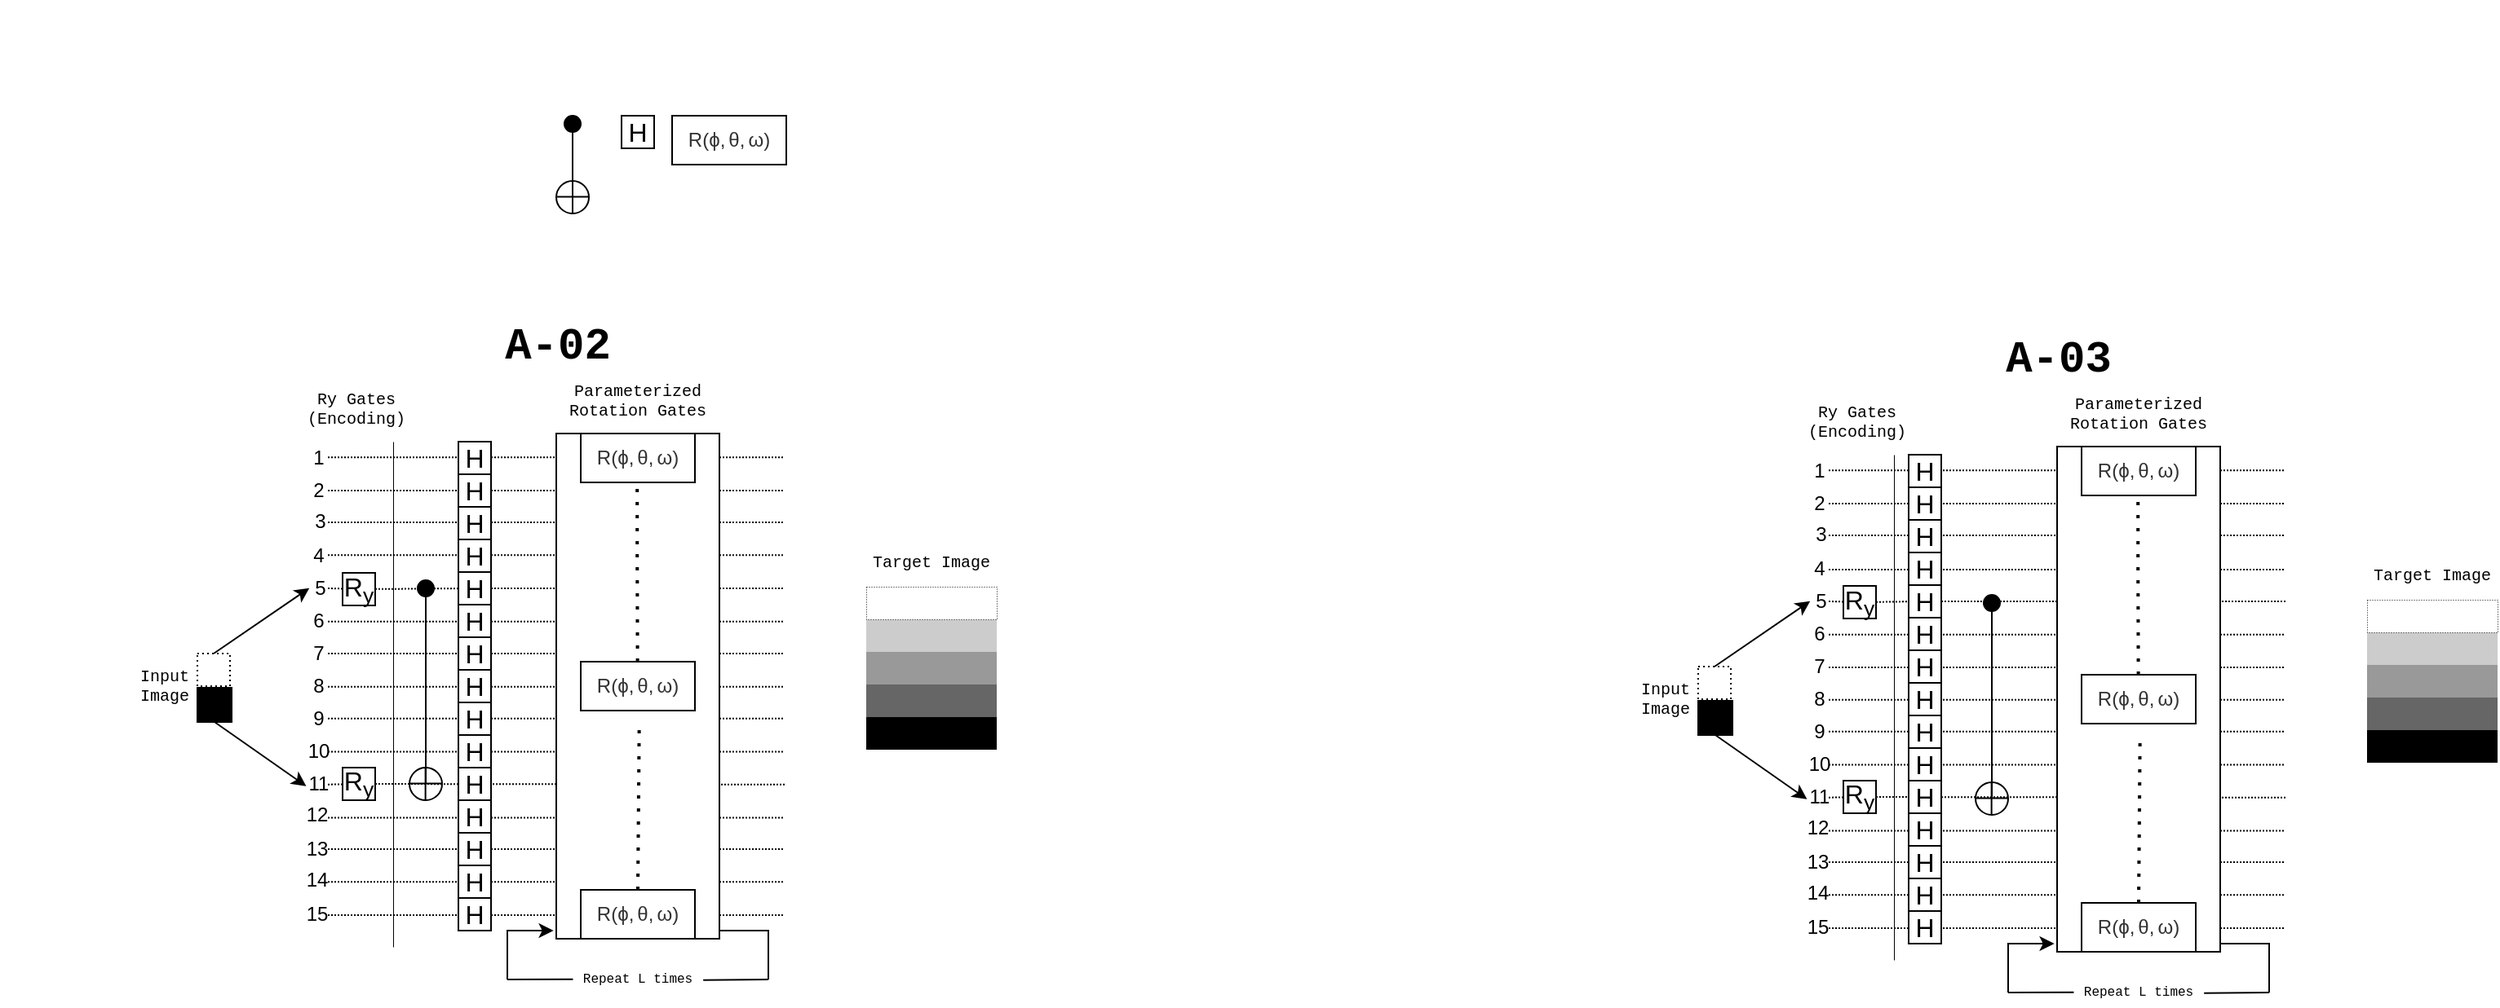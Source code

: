 <mxfile version="22.1.4" type="github">
  <diagram name="Page-1" id="3_SZhPXyhLZ41nryWoxp">
    <mxGraphModel dx="1244" dy="844" grid="1" gridSize="10" guides="1" tooltips="1" connect="0" arrows="0" fold="1" page="1" pageScale="1" pageWidth="3300" pageHeight="2339" math="0" shadow="0">
      <root>
        <mxCell id="0" />
        <mxCell id="1" parent="0" />
        <mxCell id="hM2QUH2dccZRRM58M-V_-259" value="" style="endArrow=none;html=1;rounded=0;dashed=1;dashPattern=1 1;editable=0;movable=0;resizable=0;rotatable=0;deletable=0;locked=1;connectable=0;" edge="1" parent="1">
          <mxGeometry width="50" height="50" relative="1" as="geometry">
            <mxPoint x="1120" y="348.48" as="sourcePoint" />
            <mxPoint x="1400" y="348.48" as="targetPoint" />
          </mxGeometry>
        </mxCell>
        <mxCell id="hM2QUH2dccZRRM58M-V_-157" value="" style="endArrow=none;html=1;rounded=0;dashed=1;dashPattern=1 1;editable=0;movable=0;resizable=0;rotatable=0;deletable=0;locked=1;connectable=0;" edge="1" parent="1">
          <mxGeometry width="50" height="50" relative="1" as="geometry">
            <mxPoint x="200" y="339.6" as="sourcePoint" />
            <mxPoint x="480" y="339.6" as="targetPoint" />
          </mxGeometry>
        </mxCell>
        <mxCell id="hM2QUH2dccZRRM58M-V_-1" value="" style="whiteSpace=wrap;html=1;aspect=fixed;dashed=1;dashPattern=1 2;" vertex="1" parent="1">
          <mxGeometry x="120" y="400" width="20" height="20" as="geometry" />
        </mxCell>
        <mxCell id="hM2QUH2dccZRRM58M-V_-2" value="" style="whiteSpace=wrap;html=1;aspect=fixed;fillColor=#000000;" vertex="1" parent="1">
          <mxGeometry x="120" y="421" width="21" height="21" as="geometry" />
        </mxCell>
        <mxCell id="hM2QUH2dccZRRM58M-V_-11" value="" style="rounded=0;whiteSpace=wrap;html=1;fillColor=#666666;gradientColor=none;strokeColor=none;" vertex="1" parent="1">
          <mxGeometry x="530" y="419" width="80" height="20" as="geometry" />
        </mxCell>
        <mxCell id="hM2QUH2dccZRRM58M-V_-12" value="" style="rounded=0;whiteSpace=wrap;html=1;fillColor=#000000;strokeColor=none;" vertex="1" parent="1">
          <mxGeometry x="530" y="439" width="80" height="20" as="geometry" />
        </mxCell>
        <mxCell id="hM2QUH2dccZRRM58M-V_-13" value="" style="rounded=0;whiteSpace=wrap;html=1;fillColor=#999999;strokeColor=none;" vertex="1" parent="1">
          <mxGeometry x="530" y="399" width="80" height="20" as="geometry" />
        </mxCell>
        <mxCell id="hM2QUH2dccZRRM58M-V_-14" value="" style="rounded=0;whiteSpace=wrap;html=1;fillColor=#CCCCCC;strokeColor=none;" vertex="1" parent="1">
          <mxGeometry x="530" y="379" width="80" height="20" as="geometry" />
        </mxCell>
        <mxCell id="hM2QUH2dccZRRM58M-V_-15" value="" style="rounded=0;whiteSpace=wrap;html=1;fillColor=#FFFFFF;strokeColor=default;strokeWidth=0.5;dashed=1;dashPattern=1 2;" vertex="1" parent="1">
          <mxGeometry x="530" y="359" width="80" height="20" as="geometry" />
        </mxCell>
        <mxCell id="hM2QUH2dccZRRM58M-V_-16" value="" style="endArrow=none;html=1;rounded=0;dashed=1;dashPattern=1 1;editable=0;" edge="1" parent="1">
          <mxGeometry width="50" height="50" relative="1" as="geometry">
            <mxPoint x="200" y="279.63" as="sourcePoint" />
            <mxPoint x="480" y="279.63" as="targetPoint" />
          </mxGeometry>
        </mxCell>
        <mxCell id="hM2QUH2dccZRRM58M-V_-57" value="" style="endArrow=classic;html=1;rounded=0;exitX=0.5;exitY=0;exitDx=0;exitDy=0;entryX=-0.126;entryY=0.483;entryDx=0;entryDy=0;entryPerimeter=0;" edge="1" parent="1" source="hM2QUH2dccZRRM58M-V_-1" target="hM2QUH2dccZRRM58M-V_-140">
          <mxGeometry width="50" height="50" relative="1" as="geometry">
            <mxPoint x="130" y="334" as="sourcePoint" />
            <mxPoint x="200" y="360" as="targetPoint" />
          </mxGeometry>
        </mxCell>
        <mxCell id="hM2QUH2dccZRRM58M-V_-58" value="" style="endArrow=classic;html=1;rounded=0;exitX=0.5;exitY=1;exitDx=0;exitDy=0;entryX=-0.207;entryY=0.639;entryDx=0;entryDy=0;entryPerimeter=0;" edge="1" parent="1" source="hM2QUH2dccZRRM58M-V_-2" target="hM2QUH2dccZRRM58M-V_-146">
          <mxGeometry width="50" height="50" relative="1" as="geometry">
            <mxPoint x="140" y="344" as="sourcePoint" />
            <mxPoint x="190" y="480" as="targetPoint" />
          </mxGeometry>
        </mxCell>
        <mxCell id="hM2QUH2dccZRRM58M-V_-64" value="Ry Gates (Encoding)" style="text;html=1;strokeColor=none;fillColor=none;align=center;verticalAlign=middle;whiteSpace=wrap;rounded=0;fontSize=10;fontFamily=Courier New;" vertex="1" parent="1">
          <mxGeometry x="195" y="235" width="45" height="30" as="geometry" />
        </mxCell>
        <mxCell id="hM2QUH2dccZRRM58M-V_-71" value="" style="ellipse;whiteSpace=wrap;html=1;aspect=fixed;" vertex="1" parent="1">
          <mxGeometry x="NaN" y="NaN" width="NaN" height="10" as="geometry" />
        </mxCell>
        <mxCell id="hM2QUH2dccZRRM58M-V_-72" value="" style="ellipse;whiteSpace=wrap;html=1;aspect=fixed;fillColor=#000000;" vertex="1" parent="1">
          <mxGeometry x="255" y="355" width="10" height="10" as="geometry" />
        </mxCell>
        <mxCell id="hM2QUH2dccZRRM58M-V_-73" value="" style="ellipse;whiteSpace=wrap;html=1;aspect=fixed;" vertex="1" parent="1">
          <mxGeometry x="250" y="470" width="20" height="20" as="geometry" />
        </mxCell>
        <mxCell id="hM2QUH2dccZRRM58M-V_-74" value="" style="endArrow=none;html=1;rounded=0;dashed=1;dashPattern=1 1;editable=0;" edge="1" parent="1">
          <mxGeometry width="50" height="50" relative="1" as="geometry">
            <mxPoint x="200" y="300" as="sourcePoint" />
            <mxPoint x="480" y="300" as="targetPoint" />
          </mxGeometry>
        </mxCell>
        <mxCell id="hM2QUH2dccZRRM58M-V_-75" value="" style="endArrow=none;html=1;rounded=0;dashed=1;dashPattern=1 1;editable=0;" edge="1" parent="1">
          <mxGeometry width="50" height="50" relative="1" as="geometry">
            <mxPoint x="200" y="319.48" as="sourcePoint" />
            <mxPoint x="480" y="319.48" as="targetPoint" />
          </mxGeometry>
        </mxCell>
        <mxCell id="hM2QUH2dccZRRM58M-V_-81" value="" style="endArrow=none;html=1;rounded=0;dashed=1;dashPattern=1 1;editable=0;" edge="1" parent="1" source="hM2QUH2dccZRRM58M-V_-122">
          <mxGeometry width="50" height="50" relative="1" as="geometry">
            <mxPoint x="200" y="360" as="sourcePoint" />
            <mxPoint x="480" y="360" as="targetPoint" />
          </mxGeometry>
        </mxCell>
        <mxCell id="hM2QUH2dccZRRM58M-V_-82" value="" style="endArrow=none;html=1;rounded=0;dashed=1;dashPattern=1 1;editable=0;" edge="1" parent="1">
          <mxGeometry width="50" height="50" relative="1" as="geometry">
            <mxPoint x="200" y="380.37" as="sourcePoint" />
            <mxPoint x="480" y="380.37" as="targetPoint" />
          </mxGeometry>
        </mxCell>
        <mxCell id="hM2QUH2dccZRRM58M-V_-93" value="" style="endArrow=none;html=1;rounded=0;dashed=1;dashPattern=1 1;editable=0;" edge="1" parent="1">
          <mxGeometry width="50" height="50" relative="1" as="geometry">
            <mxPoint x="200" y="400" as="sourcePoint" />
            <mxPoint x="480" y="400" as="targetPoint" />
          </mxGeometry>
        </mxCell>
        <mxCell id="hM2QUH2dccZRRM58M-V_-94" value="" style="endArrow=none;html=1;rounded=0;dashed=1;dashPattern=1 1;editable=0;" edge="1" parent="1">
          <mxGeometry width="50" height="50" relative="1" as="geometry">
            <mxPoint x="200" y="420.37" as="sourcePoint" />
            <mxPoint x="480" y="420.37" as="targetPoint" />
          </mxGeometry>
        </mxCell>
        <mxCell id="hM2QUH2dccZRRM58M-V_-95" value="" style="endArrow=none;html=1;rounded=0;dashed=1;dashPattern=1 1;editable=0;" edge="1" parent="1">
          <mxGeometry width="50" height="50" relative="1" as="geometry">
            <mxPoint x="200" y="439.85" as="sourcePoint" />
            <mxPoint x="480" y="439.85" as="targetPoint" />
          </mxGeometry>
        </mxCell>
        <mxCell id="hM2QUH2dccZRRM58M-V_-96" value="" style="endArrow=none;html=1;rounded=0;dashed=1;dashPattern=1 1;editable=0;" edge="1" parent="1">
          <mxGeometry width="50" height="50" relative="1" as="geometry">
            <mxPoint x="200" y="460.22" as="sourcePoint" />
            <mxPoint x="480" y="460.22" as="targetPoint" />
          </mxGeometry>
        </mxCell>
        <mxCell id="hM2QUH2dccZRRM58M-V_-97" value="" style="endArrow=none;html=1;rounded=0;dashed=1;dashPattern=1 1;editable=0;" edge="1" parent="1" source="hM2QUH2dccZRRM58M-V_-153">
          <mxGeometry width="50" height="50" relative="1" as="geometry">
            <mxPoint x="200" y="480.37" as="sourcePoint" />
            <mxPoint x="480" y="480.37" as="targetPoint" />
          </mxGeometry>
        </mxCell>
        <mxCell id="hM2QUH2dccZRRM58M-V_-98" value="" style="endArrow=none;html=1;rounded=0;dashed=1;dashPattern=1 1;editable=0;" edge="1" parent="1">
          <mxGeometry width="50" height="50" relative="1" as="geometry">
            <mxPoint x="200" y="500.74" as="sourcePoint" />
            <mxPoint x="480" y="500.74" as="targetPoint" />
          </mxGeometry>
        </mxCell>
        <mxCell id="hM2QUH2dccZRRM58M-V_-99" value="" style="endArrow=none;html=1;rounded=0;dashed=1;dashPattern=1 1;editable=0;" edge="1" parent="1">
          <mxGeometry width="50" height="50" relative="1" as="geometry">
            <mxPoint x="200" y="520" as="sourcePoint" />
            <mxPoint x="480" y="520" as="targetPoint" />
          </mxGeometry>
        </mxCell>
        <mxCell id="hM2QUH2dccZRRM58M-V_-100" value="" style="endArrow=none;html=1;rounded=0;dashed=1;dashPattern=1 1;editable=0;" edge="1" parent="1">
          <mxGeometry width="50" height="50" relative="1" as="geometry">
            <mxPoint x="200" y="540.15" as="sourcePoint" />
            <mxPoint x="480" y="540.15" as="targetPoint" />
          </mxGeometry>
        </mxCell>
        <mxCell id="hM2QUH2dccZRRM58M-V_-101" value="" style="endArrow=none;html=1;rounded=0;dashed=1;dashPattern=1 1;editable=0;" edge="1" parent="1">
          <mxGeometry width="50" height="50" relative="1" as="geometry">
            <mxPoint x="200" y="560.52" as="sourcePoint" />
            <mxPoint x="480" y="560.52" as="targetPoint" />
          </mxGeometry>
        </mxCell>
        <mxCell id="hM2QUH2dccZRRM58M-V_-102" value="" style="endArrow=none;html=1;rounded=0;" edge="1" parent="1">
          <mxGeometry width="50" height="50" relative="1" as="geometry">
            <mxPoint x="250" y="479.8" as="sourcePoint" />
            <mxPoint x="270" y="479.8" as="targetPoint" />
          </mxGeometry>
        </mxCell>
        <mxCell id="hM2QUH2dccZRRM58M-V_-104" value="" style="endArrow=none;html=1;rounded=0;" edge="1" parent="1">
          <mxGeometry width="50" height="50" relative="1" as="geometry">
            <mxPoint x="259.81" y="490" as="sourcePoint" />
            <mxPoint x="259.81" y="470" as="targetPoint" />
          </mxGeometry>
        </mxCell>
        <mxCell id="hM2QUH2dccZRRM58M-V_-105" value="" style="endArrow=none;html=1;rounded=0;" edge="1" parent="1">
          <mxGeometry width="50" height="50" relative="1" as="geometry">
            <mxPoint x="260" y="480" as="sourcePoint" />
            <mxPoint x="260" y="365" as="targetPoint" />
          </mxGeometry>
        </mxCell>
        <mxCell id="hM2QUH2dccZRRM58M-V_-111" value="" style="ellipse;whiteSpace=wrap;html=1;aspect=fixed;fillColor=#000000;" vertex="1" parent="1">
          <mxGeometry x="345" y="70" width="10" height="10" as="geometry" />
        </mxCell>
        <mxCell id="hM2QUH2dccZRRM58M-V_-112" value="" style="ellipse;whiteSpace=wrap;html=1;aspect=fixed;" vertex="1" parent="1">
          <mxGeometry x="340" y="110" width="20" height="20" as="geometry" />
        </mxCell>
        <mxCell id="hM2QUH2dccZRRM58M-V_-113" value="" style="endArrow=none;html=1;rounded=0;" edge="1" parent="1">
          <mxGeometry width="50" height="50" relative="1" as="geometry">
            <mxPoint x="340" y="119.8" as="sourcePoint" />
            <mxPoint x="360" y="119.8" as="targetPoint" />
          </mxGeometry>
        </mxCell>
        <mxCell id="hM2QUH2dccZRRM58M-V_-114" value="" style="endArrow=none;html=1;rounded=0;" edge="1" parent="1">
          <mxGeometry width="50" height="50" relative="1" as="geometry">
            <mxPoint x="350" y="130" as="sourcePoint" />
            <mxPoint x="350" y="110" as="targetPoint" />
          </mxGeometry>
        </mxCell>
        <mxCell id="hM2QUH2dccZRRM58M-V_-115" value="" style="endArrow=none;html=1;rounded=0;" edge="1" parent="1" target="hM2QUH2dccZRRM58M-V_-111">
          <mxGeometry width="50" height="50" relative="1" as="geometry">
            <mxPoint x="350" y="110" as="sourcePoint" />
            <mxPoint x="370" y="90" as="targetPoint" />
          </mxGeometry>
        </mxCell>
        <mxCell id="hM2QUH2dccZRRM58M-V_-116" value="&lt;font style=&quot;font-size: 16px;&quot;&gt;H&lt;/font&gt;" style="whiteSpace=wrap;html=1;aspect=fixed;fontSize=16;" vertex="1" parent="1">
          <mxGeometry x="380" y="70" width="20" height="20" as="geometry" />
        </mxCell>
        <mxCell id="hM2QUH2dccZRRM58M-V_-117" value="&lt;font style=&quot;font-size: 16px;&quot;&gt;H&lt;/font&gt;" style="whiteSpace=wrap;html=1;aspect=fixed;fontSize=16;" vertex="1" parent="1">
          <mxGeometry x="280" y="270" width="20" height="20" as="geometry" />
        </mxCell>
        <mxCell id="hM2QUH2dccZRRM58M-V_-118" value="&lt;font style=&quot;font-size: 16px;&quot;&gt;H&lt;/font&gt;" style="whiteSpace=wrap;html=1;aspect=fixed;fontSize=16;" vertex="1" parent="1">
          <mxGeometry x="280" y="290" width="20" height="20" as="geometry" />
        </mxCell>
        <mxCell id="hM2QUH2dccZRRM58M-V_-119" value="&lt;font style=&quot;font-size: 16px;&quot;&gt;H&lt;/font&gt;" style="whiteSpace=wrap;html=1;aspect=fixed;fontSize=16;" vertex="1" parent="1">
          <mxGeometry x="280" y="310" width="20" height="20" as="geometry" />
        </mxCell>
        <mxCell id="hM2QUH2dccZRRM58M-V_-120" value="&lt;font style=&quot;font-size: 16px;&quot;&gt;H&lt;/font&gt;" style="whiteSpace=wrap;html=1;aspect=fixed;fontSize=16;" vertex="1" parent="1">
          <mxGeometry x="280" y="330" width="20" height="20" as="geometry" />
        </mxCell>
        <mxCell id="hM2QUH2dccZRRM58M-V_-121" value="&lt;font style=&quot;font-size: 16px;&quot;&gt;H&lt;/font&gt;" style="whiteSpace=wrap;html=1;aspect=fixed;fontSize=16;" vertex="1" parent="1">
          <mxGeometry x="280" y="370" width="20" height="20" as="geometry" />
        </mxCell>
        <mxCell id="hM2QUH2dccZRRM58M-V_-123" value="" style="endArrow=none;html=1;rounded=0;dashed=1;dashPattern=1 1;editable=0;" edge="1" parent="1" source="hM2QUH2dccZRRM58M-V_-151" target="hM2QUH2dccZRRM58M-V_-122">
          <mxGeometry width="50" height="50" relative="1" as="geometry">
            <mxPoint x="200" y="360" as="sourcePoint" />
            <mxPoint x="480" y="360" as="targetPoint" />
          </mxGeometry>
        </mxCell>
        <mxCell id="hM2QUH2dccZRRM58M-V_-122" value="&lt;font style=&quot;font-size: 16px;&quot;&gt;H&lt;/font&gt;" style="whiteSpace=wrap;html=1;aspect=fixed;fontSize=16;" vertex="1" parent="1">
          <mxGeometry x="280" y="350" width="20" height="20" as="geometry" />
        </mxCell>
        <mxCell id="hM2QUH2dccZRRM58M-V_-124" value="&lt;font style=&quot;font-size: 16px;&quot;&gt;H&lt;/font&gt;" style="whiteSpace=wrap;html=1;aspect=fixed;fontSize=16;" vertex="1" parent="1">
          <mxGeometry x="280" y="390" width="20" height="20" as="geometry" />
        </mxCell>
        <mxCell id="hM2QUH2dccZRRM58M-V_-125" value="&lt;font style=&quot;font-size: 16px;&quot;&gt;H&lt;/font&gt;" style="whiteSpace=wrap;html=1;aspect=fixed;fontSize=16;" vertex="1" parent="1">
          <mxGeometry x="280" y="410" width="20" height="20" as="geometry" />
        </mxCell>
        <mxCell id="hM2QUH2dccZRRM58M-V_-126" value="&lt;font style=&quot;font-size: 16px;&quot;&gt;H&lt;/font&gt;" style="whiteSpace=wrap;html=1;aspect=fixed;fontSize=16;" vertex="1" parent="1">
          <mxGeometry x="280" y="430" width="20" height="20" as="geometry" />
        </mxCell>
        <mxCell id="hM2QUH2dccZRRM58M-V_-127" value="&lt;font style=&quot;font-size: 16px;&quot;&gt;H&lt;/font&gt;" style="whiteSpace=wrap;html=1;aspect=fixed;fontSize=16;" vertex="1" parent="1">
          <mxGeometry x="280" y="450" width="20" height="20" as="geometry" />
        </mxCell>
        <mxCell id="hM2QUH2dccZRRM58M-V_-128" value="&lt;font style=&quot;font-size: 16px;&quot;&gt;H&lt;/font&gt;" style="whiteSpace=wrap;html=1;aspect=fixed;fontSize=16;" vertex="1" parent="1">
          <mxGeometry x="280" y="490" width="20" height="20" as="geometry" />
        </mxCell>
        <mxCell id="hM2QUH2dccZRRM58M-V_-129" value="&lt;font style=&quot;font-size: 16px;&quot;&gt;H&lt;/font&gt;" style="whiteSpace=wrap;html=1;aspect=fixed;fontSize=16;" vertex="1" parent="1">
          <mxGeometry x="280" y="470" width="20" height="20" as="geometry" />
        </mxCell>
        <mxCell id="hM2QUH2dccZRRM58M-V_-130" value="&lt;font style=&quot;font-size: 16px;&quot;&gt;H&lt;/font&gt;" style="whiteSpace=wrap;html=1;aspect=fixed;fontSize=16;" vertex="1" parent="1">
          <mxGeometry x="280" y="510" width="20" height="20" as="geometry" />
        </mxCell>
        <mxCell id="hM2QUH2dccZRRM58M-V_-131" value="&lt;font style=&quot;font-size: 16px;&quot;&gt;H&lt;/font&gt;" style="whiteSpace=wrap;html=1;aspect=fixed;fontSize=16;" vertex="1" parent="1">
          <mxGeometry x="280" y="550" width="20" height="20" as="geometry" />
        </mxCell>
        <mxCell id="hM2QUH2dccZRRM58M-V_-132" value="&lt;font style=&quot;font-size: 16px;&quot;&gt;H&lt;/font&gt;" style="whiteSpace=wrap;html=1;aspect=fixed;fontSize=16;" vertex="1" parent="1">
          <mxGeometry x="280" y="530" width="20" height="20" as="geometry" />
        </mxCell>
        <mxCell id="hM2QUH2dccZRRM58M-V_-133" value="" style="rounded=0;whiteSpace=wrap;html=1;" vertex="1" parent="1">
          <mxGeometry x="340" y="265" width="100" height="310" as="geometry" />
        </mxCell>
        <mxCell id="hM2QUH2dccZRRM58M-V_-134" value="Parameterized Rotation Gates" style="text;html=1;strokeColor=none;fillColor=none;align=center;verticalAlign=middle;whiteSpace=wrap;rounded=0;fontSize=10;fontFamily=Courier New;" vertex="1" parent="1">
          <mxGeometry x="340" y="230" width="100" height="30" as="geometry" />
        </mxCell>
        <mxCell id="hM2QUH2dccZRRM58M-V_-135" value="&lt;font face=&quot;Courier New&quot; style=&quot;font-size: 27px;&quot;&gt;A-02&lt;/font&gt;" style="text;html=1;strokeColor=none;fillColor=none;align=center;verticalAlign=middle;whiteSpace=wrap;rounded=0;fontStyle=1" vertex="1" parent="1">
          <mxGeometry x="201" y="197" width="280" height="30" as="geometry" />
        </mxCell>
        <mxCell id="hM2QUH2dccZRRM58M-V_-136" value="1" style="text;html=1;strokeColor=none;fillColor=none;align=center;verticalAlign=middle;whiteSpace=wrap;rounded=0;" vertex="1" parent="1">
          <mxGeometry x="189" y="275" width="11" height="10" as="geometry" />
        </mxCell>
        <mxCell id="hM2QUH2dccZRRM58M-V_-137" value="2" style="text;html=1;strokeColor=none;fillColor=none;align=center;verticalAlign=middle;whiteSpace=wrap;rounded=0;" vertex="1" parent="1">
          <mxGeometry x="189" y="295" width="11" height="10" as="geometry" />
        </mxCell>
        <mxCell id="hM2QUH2dccZRRM58M-V_-138" value="3" style="text;html=1;strokeColor=none;fillColor=none;align=center;verticalAlign=middle;whiteSpace=wrap;rounded=0;" vertex="1" parent="1">
          <mxGeometry x="190" y="314" width="11" height="10" as="geometry" />
        </mxCell>
        <mxCell id="hM2QUH2dccZRRM58M-V_-139" value="4" style="text;html=1;strokeColor=none;fillColor=none;align=center;verticalAlign=middle;whiteSpace=wrap;rounded=0;" vertex="1" parent="1">
          <mxGeometry x="189" y="335" width="11" height="10" as="geometry" />
        </mxCell>
        <mxCell id="hM2QUH2dccZRRM58M-V_-140" value="5" style="text;html=1;strokeColor=none;fillColor=none;align=center;verticalAlign=middle;whiteSpace=wrap;rounded=0;" vertex="1" parent="1">
          <mxGeometry x="190" y="355" width="11" height="10" as="geometry" />
        </mxCell>
        <mxCell id="hM2QUH2dccZRRM58M-V_-141" value="6" style="text;html=1;strokeColor=none;fillColor=none;align=center;verticalAlign=middle;whiteSpace=wrap;rounded=0;" vertex="1" parent="1">
          <mxGeometry x="189" y="375" width="11" height="10" as="geometry" />
        </mxCell>
        <mxCell id="hM2QUH2dccZRRM58M-V_-142" value="7" style="text;html=1;strokeColor=none;fillColor=none;align=center;verticalAlign=middle;whiteSpace=wrap;rounded=0;" vertex="1" parent="1">
          <mxGeometry x="189" y="395" width="11" height="10" as="geometry" />
        </mxCell>
        <mxCell id="hM2QUH2dccZRRM58M-V_-143" value="8" style="text;html=1;strokeColor=none;fillColor=none;align=center;verticalAlign=middle;whiteSpace=wrap;rounded=0;" vertex="1" parent="1">
          <mxGeometry x="189" y="415" width="11" height="10" as="geometry" />
        </mxCell>
        <mxCell id="hM2QUH2dccZRRM58M-V_-144" value="9" style="text;html=1;strokeColor=none;fillColor=none;align=center;verticalAlign=middle;whiteSpace=wrap;rounded=0;" vertex="1" parent="1">
          <mxGeometry x="189" y="435" width="11" height="10" as="geometry" />
        </mxCell>
        <mxCell id="hM2QUH2dccZRRM58M-V_-145" value="10" style="text;html=1;strokeColor=none;fillColor=none;align=center;verticalAlign=middle;whiteSpace=wrap;rounded=0;" vertex="1" parent="1">
          <mxGeometry x="189" y="455" width="11" height="10" as="geometry" />
        </mxCell>
        <mxCell id="hM2QUH2dccZRRM58M-V_-146" value="11" style="text;html=1;strokeColor=none;fillColor=none;align=center;verticalAlign=middle;whiteSpace=wrap;rounded=0;" vertex="1" parent="1">
          <mxGeometry x="189" y="475" width="11" height="10" as="geometry" />
        </mxCell>
        <mxCell id="hM2QUH2dccZRRM58M-V_-147" value="12" style="text;html=1;strokeColor=none;fillColor=none;align=center;verticalAlign=middle;whiteSpace=wrap;rounded=0;" vertex="1" parent="1">
          <mxGeometry x="188" y="494" width="11" height="10" as="geometry" />
        </mxCell>
        <mxCell id="hM2QUH2dccZRRM58M-V_-148" value="13" style="text;html=1;strokeColor=none;fillColor=none;align=center;verticalAlign=middle;whiteSpace=wrap;rounded=0;" vertex="1" parent="1">
          <mxGeometry x="188" y="515" width="11" height="10" as="geometry" />
        </mxCell>
        <mxCell id="hM2QUH2dccZRRM58M-V_-149" value="14" style="text;html=1;strokeColor=none;fillColor=none;align=center;verticalAlign=middle;whiteSpace=wrap;rounded=0;" vertex="1" parent="1">
          <mxGeometry x="188" y="534" width="11" height="10" as="geometry" />
        </mxCell>
        <mxCell id="hM2QUH2dccZRRM58M-V_-150" value="15" style="text;html=1;strokeColor=none;fillColor=none;align=center;verticalAlign=middle;whiteSpace=wrap;rounded=0;" vertex="1" parent="1">
          <mxGeometry x="188" y="555" width="11" height="10" as="geometry" />
        </mxCell>
        <mxCell id="hM2QUH2dccZRRM58M-V_-152" value="" style="endArrow=none;html=1;rounded=0;dashed=1;dashPattern=1 1;editable=0;" edge="1" parent="1" target="hM2QUH2dccZRRM58M-V_-151">
          <mxGeometry width="50" height="50" relative="1" as="geometry">
            <mxPoint x="200" y="360" as="sourcePoint" />
            <mxPoint x="334" y="360" as="targetPoint" />
          </mxGeometry>
        </mxCell>
        <mxCell id="hM2QUH2dccZRRM58M-V_-151" value="&lt;font style=&quot;font-size: 16px;&quot;&gt;R&lt;sub&gt;y&lt;/sub&gt;&lt;/font&gt;" style="whiteSpace=wrap;html=1;aspect=fixed;fontSize=16;" vertex="1" parent="1">
          <mxGeometry x="209" y="350.5" width="20" height="20" as="geometry" />
        </mxCell>
        <mxCell id="hM2QUH2dccZRRM58M-V_-154" value="" style="endArrow=none;html=1;rounded=0;dashed=1;dashPattern=1 1;editable=0;" edge="1" parent="1" target="hM2QUH2dccZRRM58M-V_-153">
          <mxGeometry width="50" height="50" relative="1" as="geometry">
            <mxPoint x="200" y="480.37" as="sourcePoint" />
            <mxPoint x="480" y="480.37" as="targetPoint" />
          </mxGeometry>
        </mxCell>
        <mxCell id="hM2QUH2dccZRRM58M-V_-153" value="&lt;font style=&quot;font-size: 16px;&quot;&gt;R&lt;sub&gt;y&lt;/sub&gt;&lt;/font&gt;" style="whiteSpace=wrap;html=1;aspect=fixed;fontSize=16;" vertex="1" parent="1">
          <mxGeometry x="209" y="470" width="20" height="20" as="geometry" />
        </mxCell>
        <mxCell id="hM2QUH2dccZRRM58M-V_-160" value="&lt;font style=&quot;font-size: 12px;&quot;&gt;&lt;span style=&quot;border-color: var(--border-color); font-family: Helvetica; font-style: normal; font-variant-ligatures: normal; font-variant-caps: normal; font-weight: 400; letter-spacing: normal; orphans: 2; text-indent: 0px; text-transform: none; widows: 2; word-spacing: 0px; -webkit-text-stroke-width: 0px; text-decoration-thickness: initial; text-decoration-style: initial; text-decoration-color: initial; display: inline-block; text-align: left; color: rgb(51, 51, 51); background-color: rgb(255, 255, 255); box-sizing: content-box !important;&quot; class=&quot;mjx-mo&quot; id=&quot;MJXc-Node-8&quot;&gt;&lt;span style=&quot;border-color: var(--border-color); display: block; padding-top: 0.451em; padding-bottom: 0.619em; box-sizing: content-box !important;&quot; class=&quot;mjx-char MJXc-TeX-main-R&quot;&gt;R(&lt;/span&gt;&lt;/span&gt;&lt;span style=&quot;border-color: var(--border-color); font-family: Helvetica; font-style: normal; font-variant-ligatures: normal; font-variant-caps: normal; font-weight: 400; letter-spacing: normal; orphans: 2; text-indent: 0px; text-transform: none; widows: 2; word-spacing: 0px; -webkit-text-stroke-width: 0px; text-decoration-thickness: initial; text-decoration-style: initial; text-decoration-color: initial; display: inline-block; text-align: left; color: rgb(51, 51, 51); background-color: rgb(255, 255, 255); box-sizing: content-box !important;&quot; class=&quot;mjx-mi&quot; id=&quot;MJXc-Node-9&quot;&gt;&lt;span style=&quot;border-color: var(--border-color); display: block; padding-top: 0.451em; padding-bottom: 0.507em; box-sizing: content-box !important;&quot; class=&quot;mjx-char MJXc-TeX-math-I&quot;&gt;ϕ&lt;/span&gt;&lt;/span&gt;&lt;span style=&quot;border-color: var(--border-color); font-family: Helvetica; font-style: normal; font-variant-ligatures: normal; font-variant-caps: normal; font-weight: 400; letter-spacing: normal; orphans: 2; text-indent: 0px; text-transform: none; widows: 2; word-spacing: 0px; -webkit-text-stroke-width: 0px; text-decoration-thickness: initial; text-decoration-style: initial; text-decoration-color: initial; display: inline-block; text-align: left; color: rgb(51, 51, 51); background-color: rgb(255, 255, 255); box-sizing: content-box !important;&quot; class=&quot;mjx-mo&quot; id=&quot;MJXc-Node-10&quot;&gt;&lt;span style=&quot;border-color: var(--border-color); display: block; margin-top: -0.165em; padding-bottom: 0.563em; box-sizing: content-box !important;&quot; class=&quot;mjx-char MJXc-TeX-main-R&quot;&gt;,&lt;/span&gt;&lt;/span&gt;&lt;span style=&quot;border-color: var(--border-color); font-family: Helvetica; font-style: normal; font-variant-ligatures: normal; font-variant-caps: normal; font-weight: 400; letter-spacing: normal; orphans: 2; text-indent: 0px; text-transform: none; widows: 2; word-spacing: 0px; -webkit-text-stroke-width: 0px; text-decoration-thickness: initial; text-decoration-style: initial; text-decoration-color: initial; display: inline-block; text-align: left; margin-left: 0.167em; color: rgb(51, 51, 51); background-color: rgb(255, 255, 255); box-sizing: content-box !important;&quot; class=&quot;mjx-mi MJXc-space1&quot; id=&quot;MJXc-Node-11&quot;&gt;&lt;span style=&quot;border-color: var(--border-color); display: block; padding-top: 0.507em; padding-bottom: 0.283em; box-sizing: content-box !important;&quot; class=&quot;mjx-char MJXc-TeX-math-I&quot;&gt;θ&lt;/span&gt;&lt;/span&gt;&lt;span style=&quot;border-color: var(--border-color); font-family: Helvetica; font-style: normal; font-variant-ligatures: normal; font-variant-caps: normal; font-weight: 400; letter-spacing: normal; orphans: 2; text-indent: 0px; text-transform: none; widows: 2; word-spacing: 0px; -webkit-text-stroke-width: 0px; text-decoration-thickness: initial; text-decoration-style: initial; text-decoration-color: initial; display: inline-block; text-align: left; color: rgb(51, 51, 51); background-color: rgb(255, 255, 255); box-sizing: content-box !important;&quot; class=&quot;mjx-mo&quot; id=&quot;MJXc-Node-12&quot;&gt;&lt;span style=&quot;border-color: var(--border-color); display: block; margin-top: -0.165em; padding-bottom: 0.563em; box-sizing: content-box !important;&quot; class=&quot;mjx-char MJXc-TeX-main-R&quot;&gt;,&lt;/span&gt;&lt;/span&gt;&lt;span style=&quot;border-color: var(--border-color); font-family: Helvetica; font-style: normal; font-variant-ligatures: normal; font-variant-caps: normal; font-weight: 400; letter-spacing: normal; orphans: 2; text-indent: 0px; text-transform: none; widows: 2; word-spacing: 0px; -webkit-text-stroke-width: 0px; text-decoration-thickness: initial; text-decoration-style: initial; text-decoration-color: initial; display: inline-block; text-align: left; margin-left: 0.167em; color: rgb(51, 51, 51); background-color: rgb(255, 255, 255); box-sizing: content-box !important;&quot; class=&quot;mjx-mi MJXc-space1&quot; id=&quot;MJXc-Node-13&quot;&gt;&lt;span style=&quot;border-color: var(--border-color); display: block; padding-top: 0.227em; padding-bottom: 0.283em; box-sizing: content-box !important;&quot; class=&quot;mjx-char MJXc-TeX-math-I&quot;&gt;ω&lt;/span&gt;&lt;/span&gt;&lt;span style=&quot;border-color: var(--border-color); font-family: Helvetica; font-style: normal; font-variant-ligatures: normal; font-variant-caps: normal; font-weight: 400; letter-spacing: normal; orphans: 2; text-indent: 0px; text-transform: none; widows: 2; word-spacing: 0px; -webkit-text-stroke-width: 0px; text-decoration-thickness: initial; text-decoration-style: initial; text-decoration-color: initial; display: inline-block; text-align: left; color: rgb(51, 51, 51); background-color: rgb(255, 255, 255); box-sizing: content-box !important;&quot; class=&quot;mjx-mo&quot; id=&quot;MJXc-Node-14&quot;&gt;&lt;span style=&quot;border-color: var(--border-color); display: block; padding-top: 0.451em; padding-bottom: 0.619em; box-sizing: content-box !important;&quot; class=&quot;mjx-char MJXc-TeX-main-R&quot;&gt;)&lt;/span&gt;&lt;/span&gt;&lt;/font&gt;" style="rounded=0;whiteSpace=wrap;html=1;" vertex="1" parent="1">
          <mxGeometry x="355" y="265" width="70" height="30" as="geometry" />
        </mxCell>
        <mxCell id="hM2QUH2dccZRRM58M-V_-161" value="&lt;font style=&quot;font-size: 12px;&quot;&gt;&lt;span style=&quot;border-color: var(--border-color); font-family: Helvetica; font-style: normal; font-variant-ligatures: normal; font-variant-caps: normal; font-weight: 400; letter-spacing: normal; orphans: 2; text-indent: 0px; text-transform: none; widows: 2; word-spacing: 0px; -webkit-text-stroke-width: 0px; text-decoration-thickness: initial; text-decoration-style: initial; text-decoration-color: initial; display: inline-block; text-align: left; color: rgb(51, 51, 51); background-color: rgb(255, 255, 255); box-sizing: content-box !important;&quot; class=&quot;mjx-mo&quot; id=&quot;MJXc-Node-8&quot;&gt;&lt;span style=&quot;border-color: var(--border-color); display: block; padding-top: 0.451em; padding-bottom: 0.619em; box-sizing: content-box !important;&quot; class=&quot;mjx-char MJXc-TeX-main-R&quot;&gt;R(&lt;/span&gt;&lt;/span&gt;&lt;span style=&quot;border-color: var(--border-color); font-family: Helvetica; font-style: normal; font-variant-ligatures: normal; font-variant-caps: normal; font-weight: 400; letter-spacing: normal; orphans: 2; text-indent: 0px; text-transform: none; widows: 2; word-spacing: 0px; -webkit-text-stroke-width: 0px; text-decoration-thickness: initial; text-decoration-style: initial; text-decoration-color: initial; display: inline-block; text-align: left; color: rgb(51, 51, 51); background-color: rgb(255, 255, 255); box-sizing: content-box !important;&quot; class=&quot;mjx-mi&quot; id=&quot;MJXc-Node-9&quot;&gt;&lt;span style=&quot;border-color: var(--border-color); display: block; padding-top: 0.451em; padding-bottom: 0.507em; box-sizing: content-box !important;&quot; class=&quot;mjx-char MJXc-TeX-math-I&quot;&gt;ϕ&lt;/span&gt;&lt;/span&gt;&lt;span style=&quot;border-color: var(--border-color); font-family: Helvetica; font-style: normal; font-variant-ligatures: normal; font-variant-caps: normal; font-weight: 400; letter-spacing: normal; orphans: 2; text-indent: 0px; text-transform: none; widows: 2; word-spacing: 0px; -webkit-text-stroke-width: 0px; text-decoration-thickness: initial; text-decoration-style: initial; text-decoration-color: initial; display: inline-block; text-align: left; color: rgb(51, 51, 51); background-color: rgb(255, 255, 255); box-sizing: content-box !important;&quot; class=&quot;mjx-mo&quot; id=&quot;MJXc-Node-10&quot;&gt;&lt;span style=&quot;border-color: var(--border-color); display: block; margin-top: -0.165em; padding-bottom: 0.563em; box-sizing: content-box !important;&quot; class=&quot;mjx-char MJXc-TeX-main-R&quot;&gt;,&lt;/span&gt;&lt;/span&gt;&lt;span style=&quot;border-color: var(--border-color); font-family: Helvetica; font-style: normal; font-variant-ligatures: normal; font-variant-caps: normal; font-weight: 400; letter-spacing: normal; orphans: 2; text-indent: 0px; text-transform: none; widows: 2; word-spacing: 0px; -webkit-text-stroke-width: 0px; text-decoration-thickness: initial; text-decoration-style: initial; text-decoration-color: initial; display: inline-block; text-align: left; margin-left: 0.167em; color: rgb(51, 51, 51); background-color: rgb(255, 255, 255); box-sizing: content-box !important;&quot; class=&quot;mjx-mi MJXc-space1&quot; id=&quot;MJXc-Node-11&quot;&gt;&lt;span style=&quot;border-color: var(--border-color); display: block; padding-top: 0.507em; padding-bottom: 0.283em; box-sizing: content-box !important;&quot; class=&quot;mjx-char MJXc-TeX-math-I&quot;&gt;θ&lt;/span&gt;&lt;/span&gt;&lt;span style=&quot;border-color: var(--border-color); font-family: Helvetica; font-style: normal; font-variant-ligatures: normal; font-variant-caps: normal; font-weight: 400; letter-spacing: normal; orphans: 2; text-indent: 0px; text-transform: none; widows: 2; word-spacing: 0px; -webkit-text-stroke-width: 0px; text-decoration-thickness: initial; text-decoration-style: initial; text-decoration-color: initial; display: inline-block; text-align: left; color: rgb(51, 51, 51); background-color: rgb(255, 255, 255); box-sizing: content-box !important;&quot; class=&quot;mjx-mo&quot; id=&quot;MJXc-Node-12&quot;&gt;&lt;span style=&quot;border-color: var(--border-color); display: block; margin-top: -0.165em; padding-bottom: 0.563em; box-sizing: content-box !important;&quot; class=&quot;mjx-char MJXc-TeX-main-R&quot;&gt;,&lt;/span&gt;&lt;/span&gt;&lt;span style=&quot;border-color: var(--border-color); font-family: Helvetica; font-style: normal; font-variant-ligatures: normal; font-variant-caps: normal; font-weight: 400; letter-spacing: normal; orphans: 2; text-indent: 0px; text-transform: none; widows: 2; word-spacing: 0px; -webkit-text-stroke-width: 0px; text-decoration-thickness: initial; text-decoration-style: initial; text-decoration-color: initial; display: inline-block; text-align: left; margin-left: 0.167em; color: rgb(51, 51, 51); background-color: rgb(255, 255, 255); box-sizing: content-box !important;&quot; class=&quot;mjx-mi MJXc-space1&quot; id=&quot;MJXc-Node-13&quot;&gt;&lt;span style=&quot;border-color: var(--border-color); display: block; padding-top: 0.227em; padding-bottom: 0.283em; box-sizing: content-box !important;&quot; class=&quot;mjx-char MJXc-TeX-math-I&quot;&gt;ω&lt;/span&gt;&lt;/span&gt;&lt;span style=&quot;border-color: var(--border-color); font-family: Helvetica; font-style: normal; font-variant-ligatures: normal; font-variant-caps: normal; font-weight: 400; letter-spacing: normal; orphans: 2; text-indent: 0px; text-transform: none; widows: 2; word-spacing: 0px; -webkit-text-stroke-width: 0px; text-decoration-thickness: initial; text-decoration-style: initial; text-decoration-color: initial; display: inline-block; text-align: left; color: rgb(51, 51, 51); background-color: rgb(255, 255, 255); box-sizing: content-box !important;&quot; class=&quot;mjx-mo&quot; id=&quot;MJXc-Node-14&quot;&gt;&lt;span style=&quot;border-color: var(--border-color); display: block; padding-top: 0.451em; padding-bottom: 0.619em; box-sizing: content-box !important;&quot; class=&quot;mjx-char MJXc-TeX-main-R&quot;&gt;)&lt;/span&gt;&lt;/span&gt;&lt;/font&gt;" style="rounded=0;whiteSpace=wrap;html=1;" vertex="1" parent="1">
          <mxGeometry x="411" y="70" width="70" height="30" as="geometry" />
        </mxCell>
        <mxCell id="hM2QUH2dccZRRM58M-V_-162" value="&lt;font style=&quot;font-size: 12px;&quot;&gt;&lt;span style=&quot;border-color: var(--border-color); font-family: Helvetica; font-style: normal; font-variant-ligatures: normal; font-variant-caps: normal; font-weight: 400; letter-spacing: normal; orphans: 2; text-indent: 0px; text-transform: none; widows: 2; word-spacing: 0px; -webkit-text-stroke-width: 0px; text-decoration-thickness: initial; text-decoration-style: initial; text-decoration-color: initial; display: inline-block; text-align: left; color: rgb(51, 51, 51); background-color: rgb(255, 255, 255); box-sizing: content-box !important;&quot; class=&quot;mjx-mo&quot; id=&quot;MJXc-Node-8&quot;&gt;&lt;span style=&quot;border-color: var(--border-color); display: block; padding-top: 0.451em; padding-bottom: 0.619em; box-sizing: content-box !important;&quot; class=&quot;mjx-char MJXc-TeX-main-R&quot;&gt;R(&lt;/span&gt;&lt;/span&gt;&lt;span style=&quot;border-color: var(--border-color); font-family: Helvetica; font-style: normal; font-variant-ligatures: normal; font-variant-caps: normal; font-weight: 400; letter-spacing: normal; orphans: 2; text-indent: 0px; text-transform: none; widows: 2; word-spacing: 0px; -webkit-text-stroke-width: 0px; text-decoration-thickness: initial; text-decoration-style: initial; text-decoration-color: initial; display: inline-block; text-align: left; color: rgb(51, 51, 51); background-color: rgb(255, 255, 255); box-sizing: content-box !important;&quot; class=&quot;mjx-mi&quot; id=&quot;MJXc-Node-9&quot;&gt;&lt;span style=&quot;border-color: var(--border-color); display: block; padding-top: 0.451em; padding-bottom: 0.507em; box-sizing: content-box !important;&quot; class=&quot;mjx-char MJXc-TeX-math-I&quot;&gt;ϕ&lt;/span&gt;&lt;/span&gt;&lt;span style=&quot;border-color: var(--border-color); font-family: Helvetica; font-style: normal; font-variant-ligatures: normal; font-variant-caps: normal; font-weight: 400; letter-spacing: normal; orphans: 2; text-indent: 0px; text-transform: none; widows: 2; word-spacing: 0px; -webkit-text-stroke-width: 0px; text-decoration-thickness: initial; text-decoration-style: initial; text-decoration-color: initial; display: inline-block; text-align: left; color: rgb(51, 51, 51); background-color: rgb(255, 255, 255); box-sizing: content-box !important;&quot; class=&quot;mjx-mo&quot; id=&quot;MJXc-Node-10&quot;&gt;&lt;span style=&quot;border-color: var(--border-color); display: block; margin-top: -0.165em; padding-bottom: 0.563em; box-sizing: content-box !important;&quot; class=&quot;mjx-char MJXc-TeX-main-R&quot;&gt;,&lt;/span&gt;&lt;/span&gt;&lt;span style=&quot;border-color: var(--border-color); font-family: Helvetica; font-style: normal; font-variant-ligatures: normal; font-variant-caps: normal; font-weight: 400; letter-spacing: normal; orphans: 2; text-indent: 0px; text-transform: none; widows: 2; word-spacing: 0px; -webkit-text-stroke-width: 0px; text-decoration-thickness: initial; text-decoration-style: initial; text-decoration-color: initial; display: inline-block; text-align: left; margin-left: 0.167em; color: rgb(51, 51, 51); background-color: rgb(255, 255, 255); box-sizing: content-box !important;&quot; class=&quot;mjx-mi MJXc-space1&quot; id=&quot;MJXc-Node-11&quot;&gt;&lt;span style=&quot;border-color: var(--border-color); display: block; padding-top: 0.507em; padding-bottom: 0.283em; box-sizing: content-box !important;&quot; class=&quot;mjx-char MJXc-TeX-math-I&quot;&gt;θ&lt;/span&gt;&lt;/span&gt;&lt;span style=&quot;border-color: var(--border-color); font-family: Helvetica; font-style: normal; font-variant-ligatures: normal; font-variant-caps: normal; font-weight: 400; letter-spacing: normal; orphans: 2; text-indent: 0px; text-transform: none; widows: 2; word-spacing: 0px; -webkit-text-stroke-width: 0px; text-decoration-thickness: initial; text-decoration-style: initial; text-decoration-color: initial; display: inline-block; text-align: left; color: rgb(51, 51, 51); background-color: rgb(255, 255, 255); box-sizing: content-box !important;&quot; class=&quot;mjx-mo&quot; id=&quot;MJXc-Node-12&quot;&gt;&lt;span style=&quot;border-color: var(--border-color); display: block; margin-top: -0.165em; padding-bottom: 0.563em; box-sizing: content-box !important;&quot; class=&quot;mjx-char MJXc-TeX-main-R&quot;&gt;,&lt;/span&gt;&lt;/span&gt;&lt;span style=&quot;border-color: var(--border-color); font-family: Helvetica; font-style: normal; font-variant-ligatures: normal; font-variant-caps: normal; font-weight: 400; letter-spacing: normal; orphans: 2; text-indent: 0px; text-transform: none; widows: 2; word-spacing: 0px; -webkit-text-stroke-width: 0px; text-decoration-thickness: initial; text-decoration-style: initial; text-decoration-color: initial; display: inline-block; text-align: left; margin-left: 0.167em; color: rgb(51, 51, 51); background-color: rgb(255, 255, 255); box-sizing: content-box !important;&quot; class=&quot;mjx-mi MJXc-space1&quot; id=&quot;MJXc-Node-13&quot;&gt;&lt;span style=&quot;border-color: var(--border-color); display: block; padding-top: 0.227em; padding-bottom: 0.283em; box-sizing: content-box !important;&quot; class=&quot;mjx-char MJXc-TeX-math-I&quot;&gt;ω&lt;/span&gt;&lt;/span&gt;&lt;span style=&quot;border-color: var(--border-color); font-family: Helvetica; font-style: normal; font-variant-ligatures: normal; font-variant-caps: normal; font-weight: 400; letter-spacing: normal; orphans: 2; text-indent: 0px; text-transform: none; widows: 2; word-spacing: 0px; -webkit-text-stroke-width: 0px; text-decoration-thickness: initial; text-decoration-style: initial; text-decoration-color: initial; display: inline-block; text-align: left; color: rgb(51, 51, 51); background-color: rgb(255, 255, 255); box-sizing: content-box !important;&quot; class=&quot;mjx-mo&quot; id=&quot;MJXc-Node-14&quot;&gt;&lt;span style=&quot;border-color: var(--border-color); display: block; padding-top: 0.451em; padding-bottom: 0.619em; box-sizing: content-box !important;&quot; class=&quot;mjx-char MJXc-TeX-main-R&quot;&gt;)&lt;/span&gt;&lt;/span&gt;&lt;/font&gt;" style="rounded=0;whiteSpace=wrap;html=1;" vertex="1" parent="1">
          <mxGeometry x="355" y="545" width="70" height="30" as="geometry" />
        </mxCell>
        <mxCell id="hM2QUH2dccZRRM58M-V_-163" value="&lt;font style=&quot;font-size: 12px;&quot;&gt;&lt;span style=&quot;border-color: var(--border-color); font-family: Helvetica; font-style: normal; font-variant-ligatures: normal; font-variant-caps: normal; font-weight: 400; letter-spacing: normal; orphans: 2; text-indent: 0px; text-transform: none; widows: 2; word-spacing: 0px; -webkit-text-stroke-width: 0px; text-decoration-thickness: initial; text-decoration-style: initial; text-decoration-color: initial; display: inline-block; text-align: left; color: rgb(51, 51, 51); background-color: rgb(255, 255, 255); box-sizing: content-box !important;&quot; class=&quot;mjx-mo&quot; id=&quot;MJXc-Node-8&quot;&gt;&lt;span style=&quot;border-color: var(--border-color); display: block; padding-top: 0.451em; padding-bottom: 0.619em; box-sizing: content-box !important;&quot; class=&quot;mjx-char MJXc-TeX-main-R&quot;&gt;R(&lt;/span&gt;&lt;/span&gt;&lt;span style=&quot;border-color: var(--border-color); font-family: Helvetica; font-style: normal; font-variant-ligatures: normal; font-variant-caps: normal; font-weight: 400; letter-spacing: normal; orphans: 2; text-indent: 0px; text-transform: none; widows: 2; word-spacing: 0px; -webkit-text-stroke-width: 0px; text-decoration-thickness: initial; text-decoration-style: initial; text-decoration-color: initial; display: inline-block; text-align: left; color: rgb(51, 51, 51); background-color: rgb(255, 255, 255); box-sizing: content-box !important;&quot; class=&quot;mjx-mi&quot; id=&quot;MJXc-Node-9&quot;&gt;&lt;span style=&quot;border-color: var(--border-color); display: block; padding-top: 0.451em; padding-bottom: 0.507em; box-sizing: content-box !important;&quot; class=&quot;mjx-char MJXc-TeX-math-I&quot;&gt;ϕ&lt;/span&gt;&lt;/span&gt;&lt;span style=&quot;border-color: var(--border-color); font-family: Helvetica; font-style: normal; font-variant-ligatures: normal; font-variant-caps: normal; font-weight: 400; letter-spacing: normal; orphans: 2; text-indent: 0px; text-transform: none; widows: 2; word-spacing: 0px; -webkit-text-stroke-width: 0px; text-decoration-thickness: initial; text-decoration-style: initial; text-decoration-color: initial; display: inline-block; text-align: left; color: rgb(51, 51, 51); background-color: rgb(255, 255, 255); box-sizing: content-box !important;&quot; class=&quot;mjx-mo&quot; id=&quot;MJXc-Node-10&quot;&gt;&lt;span style=&quot;border-color: var(--border-color); display: block; margin-top: -0.165em; padding-bottom: 0.563em; box-sizing: content-box !important;&quot; class=&quot;mjx-char MJXc-TeX-main-R&quot;&gt;,&lt;/span&gt;&lt;/span&gt;&lt;span style=&quot;border-color: var(--border-color); font-family: Helvetica; font-style: normal; font-variant-ligatures: normal; font-variant-caps: normal; font-weight: 400; letter-spacing: normal; orphans: 2; text-indent: 0px; text-transform: none; widows: 2; word-spacing: 0px; -webkit-text-stroke-width: 0px; text-decoration-thickness: initial; text-decoration-style: initial; text-decoration-color: initial; display: inline-block; text-align: left; margin-left: 0.167em; color: rgb(51, 51, 51); background-color: rgb(255, 255, 255); box-sizing: content-box !important;&quot; class=&quot;mjx-mi MJXc-space1&quot; id=&quot;MJXc-Node-11&quot;&gt;&lt;span style=&quot;border-color: var(--border-color); display: block; padding-top: 0.507em; padding-bottom: 0.283em; box-sizing: content-box !important;&quot; class=&quot;mjx-char MJXc-TeX-math-I&quot;&gt;θ&lt;/span&gt;&lt;/span&gt;&lt;span style=&quot;border-color: var(--border-color); font-family: Helvetica; font-style: normal; font-variant-ligatures: normal; font-variant-caps: normal; font-weight: 400; letter-spacing: normal; orphans: 2; text-indent: 0px; text-transform: none; widows: 2; word-spacing: 0px; -webkit-text-stroke-width: 0px; text-decoration-thickness: initial; text-decoration-style: initial; text-decoration-color: initial; display: inline-block; text-align: left; color: rgb(51, 51, 51); background-color: rgb(255, 255, 255); box-sizing: content-box !important;&quot; class=&quot;mjx-mo&quot; id=&quot;MJXc-Node-12&quot;&gt;&lt;span style=&quot;border-color: var(--border-color); display: block; margin-top: -0.165em; padding-bottom: 0.563em; box-sizing: content-box !important;&quot; class=&quot;mjx-char MJXc-TeX-main-R&quot;&gt;,&lt;/span&gt;&lt;/span&gt;&lt;span style=&quot;border-color: var(--border-color); font-family: Helvetica; font-style: normal; font-variant-ligatures: normal; font-variant-caps: normal; font-weight: 400; letter-spacing: normal; orphans: 2; text-indent: 0px; text-transform: none; widows: 2; word-spacing: 0px; -webkit-text-stroke-width: 0px; text-decoration-thickness: initial; text-decoration-style: initial; text-decoration-color: initial; display: inline-block; text-align: left; margin-left: 0.167em; color: rgb(51, 51, 51); background-color: rgb(255, 255, 255); box-sizing: content-box !important;&quot; class=&quot;mjx-mi MJXc-space1&quot; id=&quot;MJXc-Node-13&quot;&gt;&lt;span style=&quot;border-color: var(--border-color); display: block; padding-top: 0.227em; padding-bottom: 0.283em; box-sizing: content-box !important;&quot; class=&quot;mjx-char MJXc-TeX-math-I&quot;&gt;ω&lt;/span&gt;&lt;/span&gt;&lt;span style=&quot;border-color: var(--border-color); font-family: Helvetica; font-style: normal; font-variant-ligatures: normal; font-variant-caps: normal; font-weight: 400; letter-spacing: normal; orphans: 2; text-indent: 0px; text-transform: none; widows: 2; word-spacing: 0px; -webkit-text-stroke-width: 0px; text-decoration-thickness: initial; text-decoration-style: initial; text-decoration-color: initial; display: inline-block; text-align: left; color: rgb(51, 51, 51); background-color: rgb(255, 255, 255); box-sizing: content-box !important;&quot; class=&quot;mjx-mo&quot; id=&quot;MJXc-Node-14&quot;&gt;&lt;span style=&quot;border-color: var(--border-color); display: block; padding-top: 0.451em; padding-bottom: 0.619em; box-sizing: content-box !important;&quot; class=&quot;mjx-char MJXc-TeX-main-R&quot;&gt;)&lt;/span&gt;&lt;/span&gt;&lt;/font&gt;" style="rounded=0;whiteSpace=wrap;html=1;" vertex="1" parent="1">
          <mxGeometry x="355" y="405" width="70" height="30" as="geometry" />
        </mxCell>
        <mxCell id="hM2QUH2dccZRRM58M-V_-164" value="" style="endArrow=none;dashed=1;html=1;dashPattern=1 3;strokeWidth=2;rounded=0;entryX=0.514;entryY=1.053;entryDx=0;entryDy=0;entryPerimeter=0;exitX=0.503;exitY=0.053;exitDx=0;exitDy=0;exitPerimeter=0;" edge="1" parent="1">
          <mxGeometry width="50" height="50" relative="1" as="geometry">
            <mxPoint x="389.81" y="405.0" as="sourcePoint" />
            <mxPoint x="389.6" y="295.0" as="targetPoint" />
            <Array as="points">
              <mxPoint x="389.6" y="338.41" />
            </Array>
          </mxGeometry>
        </mxCell>
        <mxCell id="hM2QUH2dccZRRM58M-V_-166" value="" style="endArrow=none;dashed=1;html=1;dashPattern=1 3;strokeWidth=2;rounded=0;entryX=0.514;entryY=1.053;entryDx=0;entryDy=0;entryPerimeter=0;" edge="1" parent="1">
          <mxGeometry width="50" height="50" relative="1" as="geometry">
            <mxPoint x="389.995" y="545" as="sourcePoint" />
            <mxPoint x="390.85" y="442.59" as="targetPoint" />
          </mxGeometry>
        </mxCell>
        <mxCell id="hM2QUH2dccZRRM58M-V_-167" value="" style="endArrow=classic;html=1;rounded=0;entryX=-0.017;entryY=0.984;entryDx=0;entryDy=0;entryPerimeter=0;" edge="1" parent="1" target="hM2QUH2dccZRRM58M-V_-133">
          <mxGeometry width="50" height="50" relative="1" as="geometry">
            <mxPoint x="310" y="600" as="sourcePoint" />
            <mxPoint x="320" y="570" as="targetPoint" />
            <Array as="points">
              <mxPoint x="310" y="570" />
            </Array>
          </mxGeometry>
        </mxCell>
        <mxCell id="hM2QUH2dccZRRM58M-V_-168" value="" style="endArrow=none;html=1;rounded=0;exitX=1.001;exitY=0.689;exitDx=0;exitDy=0;exitPerimeter=0;" edge="1" parent="1" source="hM2QUH2dccZRRM58M-V_-173">
          <mxGeometry width="50" height="50" relative="1" as="geometry">
            <mxPoint x="310" y="600" as="sourcePoint" />
            <mxPoint x="470" y="600" as="targetPoint" />
          </mxGeometry>
        </mxCell>
        <mxCell id="hM2QUH2dccZRRM58M-V_-169" value="" style="endArrow=none;html=1;rounded=0;entryX=1.005;entryY=0.984;entryDx=0;entryDy=0;entryPerimeter=0;" edge="1" parent="1" target="hM2QUH2dccZRRM58M-V_-133">
          <mxGeometry width="50" height="50" relative="1" as="geometry">
            <mxPoint x="470" y="600" as="sourcePoint" />
            <mxPoint x="442" y="570" as="targetPoint" />
            <Array as="points">
              <mxPoint x="470" y="570" />
            </Array>
          </mxGeometry>
        </mxCell>
        <mxCell id="hM2QUH2dccZRRM58M-V_-174" value="" style="endArrow=none;html=1;rounded=0;entryX=0.003;entryY=0.656;entryDx=0;entryDy=0;entryPerimeter=0;" edge="1" parent="1" target="hM2QUH2dccZRRM58M-V_-173">
          <mxGeometry width="50" height="50" relative="1" as="geometry">
            <mxPoint x="310" y="600" as="sourcePoint" />
            <mxPoint x="470" y="600" as="targetPoint" />
          </mxGeometry>
        </mxCell>
        <mxCell id="hM2QUH2dccZRRM58M-V_-173" value="&lt;font style=&quot;font-size: 8px;&quot; face=&quot;Courier New&quot;&gt;Repeat L times&lt;/font&gt;" style="text;html=1;strokeColor=none;fillColor=none;align=center;verticalAlign=middle;whiteSpace=wrap;rounded=0;" vertex="1" parent="1">
          <mxGeometry x="350" y="590" width="80" height="15" as="geometry" />
        </mxCell>
        <mxCell id="hM2QUH2dccZRRM58M-V_-175" value="Target Image" style="text;html=1;strokeColor=none;fillColor=none;align=center;verticalAlign=middle;whiteSpace=wrap;rounded=0;fontSize=10;fontFamily=Courier New;" vertex="1" parent="1">
          <mxGeometry x="530" y="329" width="80" height="30" as="geometry" />
        </mxCell>
        <mxCell id="hM2QUH2dccZRRM58M-V_-176" value="Input Image" style="text;html=1;strokeColor=none;fillColor=none;align=center;verticalAlign=middle;whiteSpace=wrap;rounded=0;fontSize=10;fontFamily=Courier New;" vertex="1" parent="1">
          <mxGeometry x="80" y="405" width="40" height="30" as="geometry" />
        </mxCell>
        <mxCell id="hM2QUH2dccZRRM58M-V_-177" value="" style="endArrow=none;html=1;rounded=0;strokeWidth=0.5;" edge="1" parent="1">
          <mxGeometry width="50" height="50" relative="1" as="geometry">
            <mxPoint x="240" y="580" as="sourcePoint" />
            <mxPoint x="240" y="270" as="targetPoint" />
          </mxGeometry>
        </mxCell>
        <mxCell id="hM2QUH2dccZRRM58M-V_-179" value="" style="whiteSpace=wrap;html=1;aspect=fixed;dashed=1;dashPattern=1 2;" vertex="1" parent="1">
          <mxGeometry x="1040" y="408" width="20" height="20" as="geometry" />
        </mxCell>
        <mxCell id="hM2QUH2dccZRRM58M-V_-180" value="" style="whiteSpace=wrap;html=1;aspect=fixed;fillColor=#000000;" vertex="1" parent="1">
          <mxGeometry x="1040" y="429" width="21" height="21" as="geometry" />
        </mxCell>
        <mxCell id="hM2QUH2dccZRRM58M-V_-181" value="" style="rounded=0;whiteSpace=wrap;html=1;fillColor=#666666;gradientColor=none;strokeColor=none;" vertex="1" parent="1">
          <mxGeometry x="1450" y="427" width="80" height="20" as="geometry" />
        </mxCell>
        <mxCell id="hM2QUH2dccZRRM58M-V_-182" value="" style="rounded=0;whiteSpace=wrap;html=1;fillColor=#000000;strokeColor=none;" vertex="1" parent="1">
          <mxGeometry x="1450" y="447" width="80" height="20" as="geometry" />
        </mxCell>
        <mxCell id="hM2QUH2dccZRRM58M-V_-183" value="" style="rounded=0;whiteSpace=wrap;html=1;fillColor=#999999;strokeColor=none;" vertex="1" parent="1">
          <mxGeometry x="1450" y="407" width="80" height="20" as="geometry" />
        </mxCell>
        <mxCell id="hM2QUH2dccZRRM58M-V_-184" value="" style="rounded=0;whiteSpace=wrap;html=1;fillColor=#CCCCCC;strokeColor=none;" vertex="1" parent="1">
          <mxGeometry x="1450" y="387" width="80" height="20" as="geometry" />
        </mxCell>
        <mxCell id="hM2QUH2dccZRRM58M-V_-185" value="" style="rounded=0;whiteSpace=wrap;html=1;fillColor=#FFFFFF;strokeColor=default;strokeWidth=0.5;dashed=1;dashPattern=1 2;" vertex="1" parent="1">
          <mxGeometry x="1450" y="367" width="80" height="20" as="geometry" />
        </mxCell>
        <mxCell id="hM2QUH2dccZRRM58M-V_-186" value="" style="endArrow=none;html=1;rounded=0;dashed=1;dashPattern=1 1;editable=0;" edge="1" parent="1">
          <mxGeometry width="50" height="50" relative="1" as="geometry">
            <mxPoint x="1120" y="287.63" as="sourcePoint" />
            <mxPoint x="1400" y="287.63" as="targetPoint" />
          </mxGeometry>
        </mxCell>
        <mxCell id="hM2QUH2dccZRRM58M-V_-187" value="" style="endArrow=classic;html=1;rounded=0;exitX=0.5;exitY=0;exitDx=0;exitDy=0;entryX=-0.126;entryY=0.483;entryDx=0;entryDy=0;entryPerimeter=0;" edge="1" parent="1" source="hM2QUH2dccZRRM58M-V_-179" target="hM2QUH2dccZRRM58M-V_-231">
          <mxGeometry width="50" height="50" relative="1" as="geometry">
            <mxPoint x="1050" y="342" as="sourcePoint" />
            <mxPoint x="1120" y="368" as="targetPoint" />
          </mxGeometry>
        </mxCell>
        <mxCell id="hM2QUH2dccZRRM58M-V_-188" value="" style="endArrow=classic;html=1;rounded=0;exitX=0.5;exitY=1;exitDx=0;exitDy=0;entryX=-0.207;entryY=0.639;entryDx=0;entryDy=0;entryPerimeter=0;" edge="1" parent="1" source="hM2QUH2dccZRRM58M-V_-180" target="hM2QUH2dccZRRM58M-V_-237">
          <mxGeometry width="50" height="50" relative="1" as="geometry">
            <mxPoint x="1060" y="352" as="sourcePoint" />
            <mxPoint x="1110" y="488" as="targetPoint" />
          </mxGeometry>
        </mxCell>
        <mxCell id="hM2QUH2dccZRRM58M-V_-189" value="Ry Gates (Encoding)" style="text;html=1;strokeColor=none;fillColor=none;align=center;verticalAlign=middle;whiteSpace=wrap;rounded=0;fontSize=10;fontFamily=Courier New;" vertex="1" parent="1">
          <mxGeometry x="1115" y="243" width="45" height="30" as="geometry" />
        </mxCell>
        <mxCell id="hM2QUH2dccZRRM58M-V_-190" value="" style="ellipse;whiteSpace=wrap;html=1;aspect=fixed;fillColor=#000000;" vertex="1" parent="1">
          <mxGeometry x="1215" y="364" width="10" height="10" as="geometry" />
        </mxCell>
        <mxCell id="hM2QUH2dccZRRM58M-V_-191" value="" style="ellipse;whiteSpace=wrap;html=1;aspect=fixed;" vertex="1" parent="1">
          <mxGeometry x="1210" y="479" width="20" height="20" as="geometry" />
        </mxCell>
        <mxCell id="hM2QUH2dccZRRM58M-V_-192" value="" style="endArrow=none;html=1;rounded=0;dashed=1;dashPattern=1 1;editable=0;" edge="1" parent="1">
          <mxGeometry width="50" height="50" relative="1" as="geometry">
            <mxPoint x="1120" y="308" as="sourcePoint" />
            <mxPoint x="1400" y="308" as="targetPoint" />
          </mxGeometry>
        </mxCell>
        <mxCell id="hM2QUH2dccZRRM58M-V_-193" value="" style="endArrow=none;html=1;rounded=0;dashed=1;dashPattern=1 1;editable=0;" edge="1" parent="1">
          <mxGeometry width="50" height="50" relative="1" as="geometry">
            <mxPoint x="1120" y="327.48" as="sourcePoint" />
            <mxPoint x="1400" y="327.48" as="targetPoint" />
          </mxGeometry>
        </mxCell>
        <mxCell id="hM2QUH2dccZRRM58M-V_-194" value="" style="endArrow=none;html=1;rounded=0;dashed=1;dashPattern=1 1;editable=0;" edge="1" parent="1" source="hM2QUH2dccZRRM58M-V_-214">
          <mxGeometry width="50" height="50" relative="1" as="geometry">
            <mxPoint x="1120" y="368" as="sourcePoint" />
            <mxPoint x="1400" y="368" as="targetPoint" />
          </mxGeometry>
        </mxCell>
        <mxCell id="hM2QUH2dccZRRM58M-V_-195" value="" style="endArrow=none;html=1;rounded=0;dashed=1;dashPattern=1 1;editable=0;" edge="1" parent="1">
          <mxGeometry width="50" height="50" relative="1" as="geometry">
            <mxPoint x="1120" y="388.37" as="sourcePoint" />
            <mxPoint x="1400" y="388.37" as="targetPoint" />
          </mxGeometry>
        </mxCell>
        <mxCell id="hM2QUH2dccZRRM58M-V_-196" value="" style="endArrow=none;html=1;rounded=0;dashed=1;dashPattern=1 1;editable=0;" edge="1" parent="1">
          <mxGeometry width="50" height="50" relative="1" as="geometry">
            <mxPoint x="1120" y="408.47" as="sourcePoint" />
            <mxPoint x="1400" y="408.47" as="targetPoint" />
          </mxGeometry>
        </mxCell>
        <mxCell id="hM2QUH2dccZRRM58M-V_-197" value="" style="endArrow=none;html=1;rounded=0;dashed=1;dashPattern=1 1;editable=0;" edge="1" parent="1">
          <mxGeometry width="50" height="50" relative="1" as="geometry">
            <mxPoint x="1120" y="428.37" as="sourcePoint" />
            <mxPoint x="1400" y="428.37" as="targetPoint" />
          </mxGeometry>
        </mxCell>
        <mxCell id="hM2QUH2dccZRRM58M-V_-198" value="" style="endArrow=none;html=1;rounded=0;dashed=1;dashPattern=1 1;editable=0;" edge="1" parent="1">
          <mxGeometry width="50" height="50" relative="1" as="geometry">
            <mxPoint x="1120" y="447.85" as="sourcePoint" />
            <mxPoint x="1400" y="447.85" as="targetPoint" />
          </mxGeometry>
        </mxCell>
        <mxCell id="hM2QUH2dccZRRM58M-V_-199" value="" style="endArrow=none;html=1;rounded=0;dashed=1;dashPattern=1 1;editable=0;" edge="1" parent="1">
          <mxGeometry width="50" height="50" relative="1" as="geometry">
            <mxPoint x="1120" y="468.22" as="sourcePoint" />
            <mxPoint x="1400" y="468.22" as="targetPoint" />
          </mxGeometry>
        </mxCell>
        <mxCell id="hM2QUH2dccZRRM58M-V_-200" value="" style="endArrow=none;html=1;rounded=0;dashed=1;dashPattern=1 1;editable=0;" edge="1" parent="1" source="hM2QUH2dccZRRM58M-V_-245">
          <mxGeometry width="50" height="50" relative="1" as="geometry">
            <mxPoint x="1120" y="488.37" as="sourcePoint" />
            <mxPoint x="1400" y="488.37" as="targetPoint" />
          </mxGeometry>
        </mxCell>
        <mxCell id="hM2QUH2dccZRRM58M-V_-201" value="" style="endArrow=none;html=1;rounded=0;dashed=1;dashPattern=1 1;editable=0;" edge="1" parent="1">
          <mxGeometry width="50" height="50" relative="1" as="geometry">
            <mxPoint x="1120" y="508.74" as="sourcePoint" />
            <mxPoint x="1400" y="508.74" as="targetPoint" />
          </mxGeometry>
        </mxCell>
        <mxCell id="hM2QUH2dccZRRM58M-V_-202" value="" style="endArrow=none;html=1;rounded=0;dashed=1;dashPattern=1 1;editable=0;" edge="1" parent="1">
          <mxGeometry width="50" height="50" relative="1" as="geometry">
            <mxPoint x="1120" y="528" as="sourcePoint" />
            <mxPoint x="1400" y="528" as="targetPoint" />
          </mxGeometry>
        </mxCell>
        <mxCell id="hM2QUH2dccZRRM58M-V_-203" value="" style="endArrow=none;html=1;rounded=0;dashed=1;dashPattern=1 1;editable=0;" edge="1" parent="1">
          <mxGeometry width="50" height="50" relative="1" as="geometry">
            <mxPoint x="1120" y="548.15" as="sourcePoint" />
            <mxPoint x="1400" y="548.15" as="targetPoint" />
          </mxGeometry>
        </mxCell>
        <mxCell id="hM2QUH2dccZRRM58M-V_-204" value="" style="endArrow=none;html=1;rounded=0;dashed=1;dashPattern=1 1;editable=0;" edge="1" parent="1">
          <mxGeometry width="50" height="50" relative="1" as="geometry">
            <mxPoint x="1120" y="568.52" as="sourcePoint" />
            <mxPoint x="1400" y="568.52" as="targetPoint" />
          </mxGeometry>
        </mxCell>
        <mxCell id="hM2QUH2dccZRRM58M-V_-205" value="" style="endArrow=none;html=1;rounded=0;" edge="1" parent="1">
          <mxGeometry width="50" height="50" relative="1" as="geometry">
            <mxPoint x="1210" y="488.8" as="sourcePoint" />
            <mxPoint x="1230" y="488.8" as="targetPoint" />
          </mxGeometry>
        </mxCell>
        <mxCell id="hM2QUH2dccZRRM58M-V_-206" value="" style="endArrow=none;html=1;rounded=0;" edge="1" parent="1">
          <mxGeometry width="50" height="50" relative="1" as="geometry">
            <mxPoint x="1219.81" y="499" as="sourcePoint" />
            <mxPoint x="1219.81" y="479" as="targetPoint" />
          </mxGeometry>
        </mxCell>
        <mxCell id="hM2QUH2dccZRRM58M-V_-207" value="" style="endArrow=none;html=1;rounded=0;" edge="1" parent="1">
          <mxGeometry width="50" height="50" relative="1" as="geometry">
            <mxPoint x="1220" y="489" as="sourcePoint" />
            <mxPoint x="1220" y="374" as="targetPoint" />
          </mxGeometry>
        </mxCell>
        <mxCell id="hM2QUH2dccZRRM58M-V_-208" value="&lt;font style=&quot;font-size: 16px;&quot;&gt;H&lt;/font&gt;" style="whiteSpace=wrap;html=1;aspect=fixed;fontSize=16;" vertex="1" parent="1">
          <mxGeometry x="1169" y="278" width="20" height="20" as="geometry" />
        </mxCell>
        <mxCell id="hM2QUH2dccZRRM58M-V_-209" value="&lt;font style=&quot;font-size: 16px;&quot;&gt;H&lt;/font&gt;" style="whiteSpace=wrap;html=1;aspect=fixed;fontSize=16;" vertex="1" parent="1">
          <mxGeometry x="1169" y="298" width="20" height="20" as="geometry" />
        </mxCell>
        <mxCell id="hM2QUH2dccZRRM58M-V_-210" value="&lt;font style=&quot;font-size: 16px;&quot;&gt;H&lt;/font&gt;" style="whiteSpace=wrap;html=1;aspect=fixed;fontSize=16;" vertex="1" parent="1">
          <mxGeometry x="1169" y="318" width="20" height="20" as="geometry" />
        </mxCell>
        <mxCell id="hM2QUH2dccZRRM58M-V_-211" value="&lt;font style=&quot;font-size: 16px;&quot;&gt;H&lt;/font&gt;" style="whiteSpace=wrap;html=1;aspect=fixed;fontSize=16;" vertex="1" parent="1">
          <mxGeometry x="1169" y="338" width="20" height="20" as="geometry" />
        </mxCell>
        <mxCell id="hM2QUH2dccZRRM58M-V_-212" value="&lt;font style=&quot;font-size: 16px;&quot;&gt;H&lt;/font&gt;" style="whiteSpace=wrap;html=1;aspect=fixed;fontSize=16;" vertex="1" parent="1">
          <mxGeometry x="1169" y="378" width="20" height="20" as="geometry" />
        </mxCell>
        <mxCell id="hM2QUH2dccZRRM58M-V_-213" value="" style="endArrow=none;html=1;rounded=0;dashed=1;dashPattern=1 1;editable=0;" edge="1" parent="1" source="hM2QUH2dccZRRM58M-V_-243" target="hM2QUH2dccZRRM58M-V_-214">
          <mxGeometry width="50" height="50" relative="1" as="geometry">
            <mxPoint x="1120" y="368" as="sourcePoint" />
            <mxPoint x="1400" y="368" as="targetPoint" />
          </mxGeometry>
        </mxCell>
        <mxCell id="hM2QUH2dccZRRM58M-V_-214" value="&lt;font style=&quot;font-size: 16px;&quot;&gt;H&lt;/font&gt;" style="whiteSpace=wrap;html=1;aspect=fixed;fontSize=16;" vertex="1" parent="1">
          <mxGeometry x="1169" y="358" width="20" height="20" as="geometry" />
        </mxCell>
        <mxCell id="hM2QUH2dccZRRM58M-V_-215" value="&lt;font style=&quot;font-size: 16px;&quot;&gt;H&lt;/font&gt;" style="whiteSpace=wrap;html=1;aspect=fixed;fontSize=16;" vertex="1" parent="1">
          <mxGeometry x="1169" y="398" width="20" height="20" as="geometry" />
        </mxCell>
        <mxCell id="hM2QUH2dccZRRM58M-V_-216" value="&lt;font style=&quot;font-size: 16px;&quot;&gt;H&lt;/font&gt;" style="whiteSpace=wrap;html=1;aspect=fixed;fontSize=16;" vertex="1" parent="1">
          <mxGeometry x="1169" y="418" width="20" height="20" as="geometry" />
        </mxCell>
        <mxCell id="hM2QUH2dccZRRM58M-V_-217" value="&lt;font style=&quot;font-size: 16px;&quot;&gt;H&lt;/font&gt;" style="whiteSpace=wrap;html=1;aspect=fixed;fontSize=16;" vertex="1" parent="1">
          <mxGeometry x="1169" y="438" width="20" height="20" as="geometry" />
        </mxCell>
        <mxCell id="hM2QUH2dccZRRM58M-V_-218" value="&lt;font style=&quot;font-size: 16px;&quot;&gt;H&lt;/font&gt;" style="whiteSpace=wrap;html=1;aspect=fixed;fontSize=16;" vertex="1" parent="1">
          <mxGeometry x="1169" y="458" width="20" height="20" as="geometry" />
        </mxCell>
        <mxCell id="hM2QUH2dccZRRM58M-V_-219" value="&lt;font style=&quot;font-size: 16px;&quot;&gt;H&lt;/font&gt;" style="whiteSpace=wrap;html=1;aspect=fixed;fontSize=16;" vertex="1" parent="1">
          <mxGeometry x="1169" y="498" width="20" height="20" as="geometry" />
        </mxCell>
        <mxCell id="hM2QUH2dccZRRM58M-V_-220" value="&lt;font style=&quot;font-size: 16px;&quot;&gt;H&lt;/font&gt;" style="whiteSpace=wrap;html=1;aspect=fixed;fontSize=16;" vertex="1" parent="1">
          <mxGeometry x="1169" y="478" width="20" height="20" as="geometry" />
        </mxCell>
        <mxCell id="hM2QUH2dccZRRM58M-V_-221" value="&lt;font style=&quot;font-size: 16px;&quot;&gt;H&lt;/font&gt;" style="whiteSpace=wrap;html=1;aspect=fixed;fontSize=16;" vertex="1" parent="1">
          <mxGeometry x="1169" y="518" width="20" height="20" as="geometry" />
        </mxCell>
        <mxCell id="hM2QUH2dccZRRM58M-V_-222" value="&lt;font style=&quot;font-size: 16px;&quot;&gt;H&lt;/font&gt;" style="whiteSpace=wrap;html=1;aspect=fixed;fontSize=16;" vertex="1" parent="1">
          <mxGeometry x="1169" y="558" width="20" height="20" as="geometry" />
        </mxCell>
        <mxCell id="hM2QUH2dccZRRM58M-V_-223" value="&lt;font style=&quot;font-size: 16px;&quot;&gt;H&lt;/font&gt;" style="whiteSpace=wrap;html=1;aspect=fixed;fontSize=16;" vertex="1" parent="1">
          <mxGeometry x="1169" y="538" width="20" height="20" as="geometry" />
        </mxCell>
        <mxCell id="hM2QUH2dccZRRM58M-V_-224" value="" style="rounded=0;whiteSpace=wrap;html=1;" vertex="1" parent="1">
          <mxGeometry x="1260" y="273" width="100" height="310" as="geometry" />
        </mxCell>
        <mxCell id="hM2QUH2dccZRRM58M-V_-225" value="Parameterized Rotation Gates" style="text;html=1;strokeColor=none;fillColor=none;align=center;verticalAlign=middle;whiteSpace=wrap;rounded=0;fontSize=10;fontFamily=Courier New;" vertex="1" parent="1">
          <mxGeometry x="1260" y="238" width="100" height="30" as="geometry" />
        </mxCell>
        <mxCell id="hM2QUH2dccZRRM58M-V_-226" value="&lt;font face=&quot;Courier New&quot; style=&quot;font-size: 27px;&quot;&gt;A-03&lt;/font&gt;" style="text;html=1;strokeColor=none;fillColor=none;align=center;verticalAlign=middle;whiteSpace=wrap;rounded=0;fontStyle=1" vertex="1" parent="1">
          <mxGeometry x="1121" y="205" width="280" height="30" as="geometry" />
        </mxCell>
        <mxCell id="hM2QUH2dccZRRM58M-V_-227" value="1" style="text;html=1;strokeColor=none;fillColor=none;align=center;verticalAlign=middle;whiteSpace=wrap;rounded=0;" vertex="1" parent="1">
          <mxGeometry x="1109" y="283" width="11" height="10" as="geometry" />
        </mxCell>
        <mxCell id="hM2QUH2dccZRRM58M-V_-228" value="2" style="text;html=1;strokeColor=none;fillColor=none;align=center;verticalAlign=middle;whiteSpace=wrap;rounded=0;" vertex="1" parent="1">
          <mxGeometry x="1109" y="303" width="11" height="10" as="geometry" />
        </mxCell>
        <mxCell id="hM2QUH2dccZRRM58M-V_-229" value="3" style="text;html=1;strokeColor=none;fillColor=none;align=center;verticalAlign=middle;whiteSpace=wrap;rounded=0;" vertex="1" parent="1">
          <mxGeometry x="1110" y="322" width="11" height="10" as="geometry" />
        </mxCell>
        <mxCell id="hM2QUH2dccZRRM58M-V_-230" value="4" style="text;html=1;strokeColor=none;fillColor=none;align=center;verticalAlign=middle;whiteSpace=wrap;rounded=0;" vertex="1" parent="1">
          <mxGeometry x="1109" y="343" width="11" height="10" as="geometry" />
        </mxCell>
        <mxCell id="hM2QUH2dccZRRM58M-V_-231" value="5" style="text;html=1;strokeColor=none;fillColor=none;align=center;verticalAlign=middle;whiteSpace=wrap;rounded=0;" vertex="1" parent="1">
          <mxGeometry x="1110" y="363" width="11" height="10" as="geometry" />
        </mxCell>
        <mxCell id="hM2QUH2dccZRRM58M-V_-232" value="6" style="text;html=1;strokeColor=none;fillColor=none;align=center;verticalAlign=middle;whiteSpace=wrap;rounded=0;" vertex="1" parent="1">
          <mxGeometry x="1109" y="383" width="11" height="10" as="geometry" />
        </mxCell>
        <mxCell id="hM2QUH2dccZRRM58M-V_-233" value="7" style="text;html=1;strokeColor=none;fillColor=none;align=center;verticalAlign=middle;whiteSpace=wrap;rounded=0;" vertex="1" parent="1">
          <mxGeometry x="1109" y="403" width="11" height="10" as="geometry" />
        </mxCell>
        <mxCell id="hM2QUH2dccZRRM58M-V_-234" value="8" style="text;html=1;strokeColor=none;fillColor=none;align=center;verticalAlign=middle;whiteSpace=wrap;rounded=0;" vertex="1" parent="1">
          <mxGeometry x="1109" y="423" width="11" height="10" as="geometry" />
        </mxCell>
        <mxCell id="hM2QUH2dccZRRM58M-V_-235" value="9" style="text;html=1;strokeColor=none;fillColor=none;align=center;verticalAlign=middle;whiteSpace=wrap;rounded=0;" vertex="1" parent="1">
          <mxGeometry x="1109" y="443" width="11" height="10" as="geometry" />
        </mxCell>
        <mxCell id="hM2QUH2dccZRRM58M-V_-236" value="10" style="text;html=1;strokeColor=none;fillColor=none;align=center;verticalAlign=middle;whiteSpace=wrap;rounded=0;" vertex="1" parent="1">
          <mxGeometry x="1109" y="463" width="11" height="10" as="geometry" />
        </mxCell>
        <mxCell id="hM2QUH2dccZRRM58M-V_-237" value="11" style="text;html=1;strokeColor=none;fillColor=none;align=center;verticalAlign=middle;whiteSpace=wrap;rounded=0;" vertex="1" parent="1">
          <mxGeometry x="1109" y="483" width="11" height="10" as="geometry" />
        </mxCell>
        <mxCell id="hM2QUH2dccZRRM58M-V_-238" value="12" style="text;html=1;strokeColor=none;fillColor=none;align=center;verticalAlign=middle;whiteSpace=wrap;rounded=0;" vertex="1" parent="1">
          <mxGeometry x="1108" y="502" width="11" height="10" as="geometry" />
        </mxCell>
        <mxCell id="hM2QUH2dccZRRM58M-V_-239" value="13" style="text;html=1;strokeColor=none;fillColor=none;align=center;verticalAlign=middle;whiteSpace=wrap;rounded=0;" vertex="1" parent="1">
          <mxGeometry x="1108" y="523" width="11" height="10" as="geometry" />
        </mxCell>
        <mxCell id="hM2QUH2dccZRRM58M-V_-240" value="14" style="text;html=1;strokeColor=none;fillColor=none;align=center;verticalAlign=middle;whiteSpace=wrap;rounded=0;" vertex="1" parent="1">
          <mxGeometry x="1108" y="542" width="11" height="10" as="geometry" />
        </mxCell>
        <mxCell id="hM2QUH2dccZRRM58M-V_-241" value="15" style="text;html=1;strokeColor=none;fillColor=none;align=center;verticalAlign=middle;whiteSpace=wrap;rounded=0;" vertex="1" parent="1">
          <mxGeometry x="1108" y="563" width="11" height="10" as="geometry" />
        </mxCell>
        <mxCell id="hM2QUH2dccZRRM58M-V_-242" value="" style="endArrow=none;html=1;rounded=0;dashed=1;dashPattern=1 1;editable=0;" edge="1" parent="1" target="hM2QUH2dccZRRM58M-V_-243">
          <mxGeometry width="50" height="50" relative="1" as="geometry">
            <mxPoint x="1120" y="368" as="sourcePoint" />
            <mxPoint x="1254" y="368" as="targetPoint" />
          </mxGeometry>
        </mxCell>
        <mxCell id="hM2QUH2dccZRRM58M-V_-243" value="&lt;font style=&quot;font-size: 16px;&quot;&gt;R&lt;sub&gt;y&lt;/sub&gt;&lt;/font&gt;" style="whiteSpace=wrap;html=1;aspect=fixed;fontSize=16;" vertex="1" parent="1">
          <mxGeometry x="1129" y="358.5" width="20" height="20" as="geometry" />
        </mxCell>
        <mxCell id="hM2QUH2dccZRRM58M-V_-244" value="" style="endArrow=none;html=1;rounded=0;dashed=1;dashPattern=1 1;editable=0;" edge="1" parent="1" target="hM2QUH2dccZRRM58M-V_-245">
          <mxGeometry width="50" height="50" relative="1" as="geometry">
            <mxPoint x="1120" y="488.37" as="sourcePoint" />
            <mxPoint x="1400" y="488.37" as="targetPoint" />
          </mxGeometry>
        </mxCell>
        <mxCell id="hM2QUH2dccZRRM58M-V_-245" value="&lt;font style=&quot;font-size: 16px;&quot;&gt;R&lt;sub&gt;y&lt;/sub&gt;&lt;/font&gt;" style="whiteSpace=wrap;html=1;aspect=fixed;fontSize=16;" vertex="1" parent="1">
          <mxGeometry x="1129" y="478" width="20" height="20" as="geometry" />
        </mxCell>
        <mxCell id="hM2QUH2dccZRRM58M-V_-246" value="&lt;font style=&quot;font-size: 12px;&quot;&gt;&lt;span style=&quot;border-color: var(--border-color); font-family: Helvetica; font-style: normal; font-variant-ligatures: normal; font-variant-caps: normal; font-weight: 400; letter-spacing: normal; orphans: 2; text-indent: 0px; text-transform: none; widows: 2; word-spacing: 0px; -webkit-text-stroke-width: 0px; text-decoration-thickness: initial; text-decoration-style: initial; text-decoration-color: initial; display: inline-block; text-align: left; color: rgb(51, 51, 51); background-color: rgb(255, 255, 255); box-sizing: content-box !important;&quot; class=&quot;mjx-mo&quot; id=&quot;MJXc-Node-8&quot;&gt;&lt;span style=&quot;border-color: var(--border-color); display: block; padding-top: 0.451em; padding-bottom: 0.619em; box-sizing: content-box !important;&quot; class=&quot;mjx-char MJXc-TeX-main-R&quot;&gt;R(&lt;/span&gt;&lt;/span&gt;&lt;span style=&quot;border-color: var(--border-color); font-family: Helvetica; font-style: normal; font-variant-ligatures: normal; font-variant-caps: normal; font-weight: 400; letter-spacing: normal; orphans: 2; text-indent: 0px; text-transform: none; widows: 2; word-spacing: 0px; -webkit-text-stroke-width: 0px; text-decoration-thickness: initial; text-decoration-style: initial; text-decoration-color: initial; display: inline-block; text-align: left; color: rgb(51, 51, 51); background-color: rgb(255, 255, 255); box-sizing: content-box !important;&quot; class=&quot;mjx-mi&quot; id=&quot;MJXc-Node-9&quot;&gt;&lt;span style=&quot;border-color: var(--border-color); display: block; padding-top: 0.451em; padding-bottom: 0.507em; box-sizing: content-box !important;&quot; class=&quot;mjx-char MJXc-TeX-math-I&quot;&gt;ϕ&lt;/span&gt;&lt;/span&gt;&lt;span style=&quot;border-color: var(--border-color); font-family: Helvetica; font-style: normal; font-variant-ligatures: normal; font-variant-caps: normal; font-weight: 400; letter-spacing: normal; orphans: 2; text-indent: 0px; text-transform: none; widows: 2; word-spacing: 0px; -webkit-text-stroke-width: 0px; text-decoration-thickness: initial; text-decoration-style: initial; text-decoration-color: initial; display: inline-block; text-align: left; color: rgb(51, 51, 51); background-color: rgb(255, 255, 255); box-sizing: content-box !important;&quot; class=&quot;mjx-mo&quot; id=&quot;MJXc-Node-10&quot;&gt;&lt;span style=&quot;border-color: var(--border-color); display: block; margin-top: -0.165em; padding-bottom: 0.563em; box-sizing: content-box !important;&quot; class=&quot;mjx-char MJXc-TeX-main-R&quot;&gt;,&lt;/span&gt;&lt;/span&gt;&lt;span style=&quot;border-color: var(--border-color); font-family: Helvetica; font-style: normal; font-variant-ligatures: normal; font-variant-caps: normal; font-weight: 400; letter-spacing: normal; orphans: 2; text-indent: 0px; text-transform: none; widows: 2; word-spacing: 0px; -webkit-text-stroke-width: 0px; text-decoration-thickness: initial; text-decoration-style: initial; text-decoration-color: initial; display: inline-block; text-align: left; margin-left: 0.167em; color: rgb(51, 51, 51); background-color: rgb(255, 255, 255); box-sizing: content-box !important;&quot; class=&quot;mjx-mi MJXc-space1&quot; id=&quot;MJXc-Node-11&quot;&gt;&lt;span style=&quot;border-color: var(--border-color); display: block; padding-top: 0.507em; padding-bottom: 0.283em; box-sizing: content-box !important;&quot; class=&quot;mjx-char MJXc-TeX-math-I&quot;&gt;θ&lt;/span&gt;&lt;/span&gt;&lt;span style=&quot;border-color: var(--border-color); font-family: Helvetica; font-style: normal; font-variant-ligatures: normal; font-variant-caps: normal; font-weight: 400; letter-spacing: normal; orphans: 2; text-indent: 0px; text-transform: none; widows: 2; word-spacing: 0px; -webkit-text-stroke-width: 0px; text-decoration-thickness: initial; text-decoration-style: initial; text-decoration-color: initial; display: inline-block; text-align: left; color: rgb(51, 51, 51); background-color: rgb(255, 255, 255); box-sizing: content-box !important;&quot; class=&quot;mjx-mo&quot; id=&quot;MJXc-Node-12&quot;&gt;&lt;span style=&quot;border-color: var(--border-color); display: block; margin-top: -0.165em; padding-bottom: 0.563em; box-sizing: content-box !important;&quot; class=&quot;mjx-char MJXc-TeX-main-R&quot;&gt;,&lt;/span&gt;&lt;/span&gt;&lt;span style=&quot;border-color: var(--border-color); font-family: Helvetica; font-style: normal; font-variant-ligatures: normal; font-variant-caps: normal; font-weight: 400; letter-spacing: normal; orphans: 2; text-indent: 0px; text-transform: none; widows: 2; word-spacing: 0px; -webkit-text-stroke-width: 0px; text-decoration-thickness: initial; text-decoration-style: initial; text-decoration-color: initial; display: inline-block; text-align: left; margin-left: 0.167em; color: rgb(51, 51, 51); background-color: rgb(255, 255, 255); box-sizing: content-box !important;&quot; class=&quot;mjx-mi MJXc-space1&quot; id=&quot;MJXc-Node-13&quot;&gt;&lt;span style=&quot;border-color: var(--border-color); display: block; padding-top: 0.227em; padding-bottom: 0.283em; box-sizing: content-box !important;&quot; class=&quot;mjx-char MJXc-TeX-math-I&quot;&gt;ω&lt;/span&gt;&lt;/span&gt;&lt;span style=&quot;border-color: var(--border-color); font-family: Helvetica; font-style: normal; font-variant-ligatures: normal; font-variant-caps: normal; font-weight: 400; letter-spacing: normal; orphans: 2; text-indent: 0px; text-transform: none; widows: 2; word-spacing: 0px; -webkit-text-stroke-width: 0px; text-decoration-thickness: initial; text-decoration-style: initial; text-decoration-color: initial; display: inline-block; text-align: left; color: rgb(51, 51, 51); background-color: rgb(255, 255, 255); box-sizing: content-box !important;&quot; class=&quot;mjx-mo&quot; id=&quot;MJXc-Node-14&quot;&gt;&lt;span style=&quot;border-color: var(--border-color); display: block; padding-top: 0.451em; padding-bottom: 0.619em; box-sizing: content-box !important;&quot; class=&quot;mjx-char MJXc-TeX-main-R&quot;&gt;)&lt;/span&gt;&lt;/span&gt;&lt;/font&gt;" style="rounded=0;whiteSpace=wrap;html=1;" vertex="1" parent="1">
          <mxGeometry x="1275" y="273" width="70" height="30" as="geometry" />
        </mxCell>
        <mxCell id="hM2QUH2dccZRRM58M-V_-247" value="&lt;font style=&quot;font-size: 12px;&quot;&gt;&lt;span style=&quot;border-color: var(--border-color); font-family: Helvetica; font-style: normal; font-variant-ligatures: normal; font-variant-caps: normal; font-weight: 400; letter-spacing: normal; orphans: 2; text-indent: 0px; text-transform: none; widows: 2; word-spacing: 0px; -webkit-text-stroke-width: 0px; text-decoration-thickness: initial; text-decoration-style: initial; text-decoration-color: initial; display: inline-block; text-align: left; color: rgb(51, 51, 51); background-color: rgb(255, 255, 255); box-sizing: content-box !important;&quot; class=&quot;mjx-mo&quot; id=&quot;MJXc-Node-8&quot;&gt;&lt;span style=&quot;border-color: var(--border-color); display: block; padding-top: 0.451em; padding-bottom: 0.619em; box-sizing: content-box !important;&quot; class=&quot;mjx-char MJXc-TeX-main-R&quot;&gt;R(&lt;/span&gt;&lt;/span&gt;&lt;span style=&quot;border-color: var(--border-color); font-family: Helvetica; font-style: normal; font-variant-ligatures: normal; font-variant-caps: normal; font-weight: 400; letter-spacing: normal; orphans: 2; text-indent: 0px; text-transform: none; widows: 2; word-spacing: 0px; -webkit-text-stroke-width: 0px; text-decoration-thickness: initial; text-decoration-style: initial; text-decoration-color: initial; display: inline-block; text-align: left; color: rgb(51, 51, 51); background-color: rgb(255, 255, 255); box-sizing: content-box !important;&quot; class=&quot;mjx-mi&quot; id=&quot;MJXc-Node-9&quot;&gt;&lt;span style=&quot;border-color: var(--border-color); display: block; padding-top: 0.451em; padding-bottom: 0.507em; box-sizing: content-box !important;&quot; class=&quot;mjx-char MJXc-TeX-math-I&quot;&gt;ϕ&lt;/span&gt;&lt;/span&gt;&lt;span style=&quot;border-color: var(--border-color); font-family: Helvetica; font-style: normal; font-variant-ligatures: normal; font-variant-caps: normal; font-weight: 400; letter-spacing: normal; orphans: 2; text-indent: 0px; text-transform: none; widows: 2; word-spacing: 0px; -webkit-text-stroke-width: 0px; text-decoration-thickness: initial; text-decoration-style: initial; text-decoration-color: initial; display: inline-block; text-align: left; color: rgb(51, 51, 51); background-color: rgb(255, 255, 255); box-sizing: content-box !important;&quot; class=&quot;mjx-mo&quot; id=&quot;MJXc-Node-10&quot;&gt;&lt;span style=&quot;border-color: var(--border-color); display: block; margin-top: -0.165em; padding-bottom: 0.563em; box-sizing: content-box !important;&quot; class=&quot;mjx-char MJXc-TeX-main-R&quot;&gt;,&lt;/span&gt;&lt;/span&gt;&lt;span style=&quot;border-color: var(--border-color); font-family: Helvetica; font-style: normal; font-variant-ligatures: normal; font-variant-caps: normal; font-weight: 400; letter-spacing: normal; orphans: 2; text-indent: 0px; text-transform: none; widows: 2; word-spacing: 0px; -webkit-text-stroke-width: 0px; text-decoration-thickness: initial; text-decoration-style: initial; text-decoration-color: initial; display: inline-block; text-align: left; margin-left: 0.167em; color: rgb(51, 51, 51); background-color: rgb(255, 255, 255); box-sizing: content-box !important;&quot; class=&quot;mjx-mi MJXc-space1&quot; id=&quot;MJXc-Node-11&quot;&gt;&lt;span style=&quot;border-color: var(--border-color); display: block; padding-top: 0.507em; padding-bottom: 0.283em; box-sizing: content-box !important;&quot; class=&quot;mjx-char MJXc-TeX-math-I&quot;&gt;θ&lt;/span&gt;&lt;/span&gt;&lt;span style=&quot;border-color: var(--border-color); font-family: Helvetica; font-style: normal; font-variant-ligatures: normal; font-variant-caps: normal; font-weight: 400; letter-spacing: normal; orphans: 2; text-indent: 0px; text-transform: none; widows: 2; word-spacing: 0px; -webkit-text-stroke-width: 0px; text-decoration-thickness: initial; text-decoration-style: initial; text-decoration-color: initial; display: inline-block; text-align: left; color: rgb(51, 51, 51); background-color: rgb(255, 255, 255); box-sizing: content-box !important;&quot; class=&quot;mjx-mo&quot; id=&quot;MJXc-Node-12&quot;&gt;&lt;span style=&quot;border-color: var(--border-color); display: block; margin-top: -0.165em; padding-bottom: 0.563em; box-sizing: content-box !important;&quot; class=&quot;mjx-char MJXc-TeX-main-R&quot;&gt;,&lt;/span&gt;&lt;/span&gt;&lt;span style=&quot;border-color: var(--border-color); font-family: Helvetica; font-style: normal; font-variant-ligatures: normal; font-variant-caps: normal; font-weight: 400; letter-spacing: normal; orphans: 2; text-indent: 0px; text-transform: none; widows: 2; word-spacing: 0px; -webkit-text-stroke-width: 0px; text-decoration-thickness: initial; text-decoration-style: initial; text-decoration-color: initial; display: inline-block; text-align: left; margin-left: 0.167em; color: rgb(51, 51, 51); background-color: rgb(255, 255, 255); box-sizing: content-box !important;&quot; class=&quot;mjx-mi MJXc-space1&quot; id=&quot;MJXc-Node-13&quot;&gt;&lt;span style=&quot;border-color: var(--border-color); display: block; padding-top: 0.227em; padding-bottom: 0.283em; box-sizing: content-box !important;&quot; class=&quot;mjx-char MJXc-TeX-math-I&quot;&gt;ω&lt;/span&gt;&lt;/span&gt;&lt;span style=&quot;border-color: var(--border-color); font-family: Helvetica; font-style: normal; font-variant-ligatures: normal; font-variant-caps: normal; font-weight: 400; letter-spacing: normal; orphans: 2; text-indent: 0px; text-transform: none; widows: 2; word-spacing: 0px; -webkit-text-stroke-width: 0px; text-decoration-thickness: initial; text-decoration-style: initial; text-decoration-color: initial; display: inline-block; text-align: left; color: rgb(51, 51, 51); background-color: rgb(255, 255, 255); box-sizing: content-box !important;&quot; class=&quot;mjx-mo&quot; id=&quot;MJXc-Node-14&quot;&gt;&lt;span style=&quot;border-color: var(--border-color); display: block; padding-top: 0.451em; padding-bottom: 0.619em; box-sizing: content-box !important;&quot; class=&quot;mjx-char MJXc-TeX-main-R&quot;&gt;)&lt;/span&gt;&lt;/span&gt;&lt;/font&gt;" style="rounded=0;whiteSpace=wrap;html=1;" vertex="1" parent="1">
          <mxGeometry x="1275" y="553" width="70" height="30" as="geometry" />
        </mxCell>
        <mxCell id="hM2QUH2dccZRRM58M-V_-248" value="&lt;font style=&quot;font-size: 12px;&quot;&gt;&lt;span style=&quot;border-color: var(--border-color); font-family: Helvetica; font-style: normal; font-variant-ligatures: normal; font-variant-caps: normal; font-weight: 400; letter-spacing: normal; orphans: 2; text-indent: 0px; text-transform: none; widows: 2; word-spacing: 0px; -webkit-text-stroke-width: 0px; text-decoration-thickness: initial; text-decoration-style: initial; text-decoration-color: initial; display: inline-block; text-align: left; color: rgb(51, 51, 51); background-color: rgb(255, 255, 255); box-sizing: content-box !important;&quot; class=&quot;mjx-mo&quot; id=&quot;MJXc-Node-8&quot;&gt;&lt;span style=&quot;border-color: var(--border-color); display: block; padding-top: 0.451em; padding-bottom: 0.619em; box-sizing: content-box !important;&quot; class=&quot;mjx-char MJXc-TeX-main-R&quot;&gt;R(&lt;/span&gt;&lt;/span&gt;&lt;span style=&quot;border-color: var(--border-color); font-family: Helvetica; font-style: normal; font-variant-ligatures: normal; font-variant-caps: normal; font-weight: 400; letter-spacing: normal; orphans: 2; text-indent: 0px; text-transform: none; widows: 2; word-spacing: 0px; -webkit-text-stroke-width: 0px; text-decoration-thickness: initial; text-decoration-style: initial; text-decoration-color: initial; display: inline-block; text-align: left; color: rgb(51, 51, 51); background-color: rgb(255, 255, 255); box-sizing: content-box !important;&quot; class=&quot;mjx-mi&quot; id=&quot;MJXc-Node-9&quot;&gt;&lt;span style=&quot;border-color: var(--border-color); display: block; padding-top: 0.451em; padding-bottom: 0.507em; box-sizing: content-box !important;&quot; class=&quot;mjx-char MJXc-TeX-math-I&quot;&gt;ϕ&lt;/span&gt;&lt;/span&gt;&lt;span style=&quot;border-color: var(--border-color); font-family: Helvetica; font-style: normal; font-variant-ligatures: normal; font-variant-caps: normal; font-weight: 400; letter-spacing: normal; orphans: 2; text-indent: 0px; text-transform: none; widows: 2; word-spacing: 0px; -webkit-text-stroke-width: 0px; text-decoration-thickness: initial; text-decoration-style: initial; text-decoration-color: initial; display: inline-block; text-align: left; color: rgb(51, 51, 51); background-color: rgb(255, 255, 255); box-sizing: content-box !important;&quot; class=&quot;mjx-mo&quot; id=&quot;MJXc-Node-10&quot;&gt;&lt;span style=&quot;border-color: var(--border-color); display: block; margin-top: -0.165em; padding-bottom: 0.563em; box-sizing: content-box !important;&quot; class=&quot;mjx-char MJXc-TeX-main-R&quot;&gt;,&lt;/span&gt;&lt;/span&gt;&lt;span style=&quot;border-color: var(--border-color); font-family: Helvetica; font-style: normal; font-variant-ligatures: normal; font-variant-caps: normal; font-weight: 400; letter-spacing: normal; orphans: 2; text-indent: 0px; text-transform: none; widows: 2; word-spacing: 0px; -webkit-text-stroke-width: 0px; text-decoration-thickness: initial; text-decoration-style: initial; text-decoration-color: initial; display: inline-block; text-align: left; margin-left: 0.167em; color: rgb(51, 51, 51); background-color: rgb(255, 255, 255); box-sizing: content-box !important;&quot; class=&quot;mjx-mi MJXc-space1&quot; id=&quot;MJXc-Node-11&quot;&gt;&lt;span style=&quot;border-color: var(--border-color); display: block; padding-top: 0.507em; padding-bottom: 0.283em; box-sizing: content-box !important;&quot; class=&quot;mjx-char MJXc-TeX-math-I&quot;&gt;θ&lt;/span&gt;&lt;/span&gt;&lt;span style=&quot;border-color: var(--border-color); font-family: Helvetica; font-style: normal; font-variant-ligatures: normal; font-variant-caps: normal; font-weight: 400; letter-spacing: normal; orphans: 2; text-indent: 0px; text-transform: none; widows: 2; word-spacing: 0px; -webkit-text-stroke-width: 0px; text-decoration-thickness: initial; text-decoration-style: initial; text-decoration-color: initial; display: inline-block; text-align: left; color: rgb(51, 51, 51); background-color: rgb(255, 255, 255); box-sizing: content-box !important;&quot; class=&quot;mjx-mo&quot; id=&quot;MJXc-Node-12&quot;&gt;&lt;span style=&quot;border-color: var(--border-color); display: block; margin-top: -0.165em; padding-bottom: 0.563em; box-sizing: content-box !important;&quot; class=&quot;mjx-char MJXc-TeX-main-R&quot;&gt;,&lt;/span&gt;&lt;/span&gt;&lt;span style=&quot;border-color: var(--border-color); font-family: Helvetica; font-style: normal; font-variant-ligatures: normal; font-variant-caps: normal; font-weight: 400; letter-spacing: normal; orphans: 2; text-indent: 0px; text-transform: none; widows: 2; word-spacing: 0px; -webkit-text-stroke-width: 0px; text-decoration-thickness: initial; text-decoration-style: initial; text-decoration-color: initial; display: inline-block; text-align: left; margin-left: 0.167em; color: rgb(51, 51, 51); background-color: rgb(255, 255, 255); box-sizing: content-box !important;&quot; class=&quot;mjx-mi MJXc-space1&quot; id=&quot;MJXc-Node-13&quot;&gt;&lt;span style=&quot;border-color: var(--border-color); display: block; padding-top: 0.227em; padding-bottom: 0.283em; box-sizing: content-box !important;&quot; class=&quot;mjx-char MJXc-TeX-math-I&quot;&gt;ω&lt;/span&gt;&lt;/span&gt;&lt;span style=&quot;border-color: var(--border-color); font-family: Helvetica; font-style: normal; font-variant-ligatures: normal; font-variant-caps: normal; font-weight: 400; letter-spacing: normal; orphans: 2; text-indent: 0px; text-transform: none; widows: 2; word-spacing: 0px; -webkit-text-stroke-width: 0px; text-decoration-thickness: initial; text-decoration-style: initial; text-decoration-color: initial; display: inline-block; text-align: left; color: rgb(51, 51, 51); background-color: rgb(255, 255, 255); box-sizing: content-box !important;&quot; class=&quot;mjx-mo&quot; id=&quot;MJXc-Node-14&quot;&gt;&lt;span style=&quot;border-color: var(--border-color); display: block; padding-top: 0.451em; padding-bottom: 0.619em; box-sizing: content-box !important;&quot; class=&quot;mjx-char MJXc-TeX-main-R&quot;&gt;)&lt;/span&gt;&lt;/span&gt;&lt;/font&gt;" style="rounded=0;whiteSpace=wrap;html=1;" vertex="1" parent="1">
          <mxGeometry x="1275" y="413" width="70" height="30" as="geometry" />
        </mxCell>
        <mxCell id="hM2QUH2dccZRRM58M-V_-249" value="" style="endArrow=none;dashed=1;html=1;dashPattern=1 3;strokeWidth=2;rounded=0;entryX=0.514;entryY=1.053;entryDx=0;entryDy=0;entryPerimeter=0;exitX=0.503;exitY=0.053;exitDx=0;exitDy=0;exitPerimeter=0;" edge="1" parent="1">
          <mxGeometry width="50" height="50" relative="1" as="geometry">
            <mxPoint x="1309.81" y="413.0" as="sourcePoint" />
            <mxPoint x="1309.6" y="303.0" as="targetPoint" />
            <Array as="points">
              <mxPoint x="1309.6" y="346.41" />
            </Array>
          </mxGeometry>
        </mxCell>
        <mxCell id="hM2QUH2dccZRRM58M-V_-250" value="" style="endArrow=none;dashed=1;html=1;dashPattern=1 3;strokeWidth=2;rounded=0;entryX=0.514;entryY=1.053;entryDx=0;entryDy=0;entryPerimeter=0;" edge="1" parent="1">
          <mxGeometry width="50" height="50" relative="1" as="geometry">
            <mxPoint x="1309.995" y="553" as="sourcePoint" />
            <mxPoint x="1310.85" y="450.59" as="targetPoint" />
          </mxGeometry>
        </mxCell>
        <mxCell id="hM2QUH2dccZRRM58M-V_-251" value="" style="endArrow=classic;html=1;rounded=0;entryX=-0.017;entryY=0.984;entryDx=0;entryDy=0;entryPerimeter=0;" edge="1" parent="1" target="hM2QUH2dccZRRM58M-V_-224">
          <mxGeometry width="50" height="50" relative="1" as="geometry">
            <mxPoint x="1230" y="608" as="sourcePoint" />
            <mxPoint x="1240" y="578" as="targetPoint" />
            <Array as="points">
              <mxPoint x="1230" y="578" />
            </Array>
          </mxGeometry>
        </mxCell>
        <mxCell id="hM2QUH2dccZRRM58M-V_-252" value="" style="endArrow=none;html=1;rounded=0;exitX=1.001;exitY=0.689;exitDx=0;exitDy=0;exitPerimeter=0;" edge="1" parent="1" source="hM2QUH2dccZRRM58M-V_-255">
          <mxGeometry width="50" height="50" relative="1" as="geometry">
            <mxPoint x="1230" y="608" as="sourcePoint" />
            <mxPoint x="1390" y="608" as="targetPoint" />
          </mxGeometry>
        </mxCell>
        <mxCell id="hM2QUH2dccZRRM58M-V_-253" value="" style="endArrow=none;html=1;rounded=0;entryX=1.005;entryY=0.984;entryDx=0;entryDy=0;entryPerimeter=0;" edge="1" parent="1" target="hM2QUH2dccZRRM58M-V_-224">
          <mxGeometry width="50" height="50" relative="1" as="geometry">
            <mxPoint x="1390" y="608" as="sourcePoint" />
            <mxPoint x="1362" y="578" as="targetPoint" />
            <Array as="points">
              <mxPoint x="1390" y="578" />
            </Array>
          </mxGeometry>
        </mxCell>
        <mxCell id="hM2QUH2dccZRRM58M-V_-254" value="" style="endArrow=none;html=1;rounded=0;entryX=0.003;entryY=0.656;entryDx=0;entryDy=0;entryPerimeter=0;" edge="1" parent="1" target="hM2QUH2dccZRRM58M-V_-255">
          <mxGeometry width="50" height="50" relative="1" as="geometry">
            <mxPoint x="1230" y="608" as="sourcePoint" />
            <mxPoint x="1390" y="608" as="targetPoint" />
          </mxGeometry>
        </mxCell>
        <mxCell id="hM2QUH2dccZRRM58M-V_-255" value="&lt;font style=&quot;font-size: 8px;&quot; face=&quot;Courier New&quot;&gt;Repeat L times&lt;/font&gt;" style="text;html=1;strokeColor=none;fillColor=none;align=center;verticalAlign=middle;whiteSpace=wrap;rounded=0;" vertex="1" parent="1">
          <mxGeometry x="1270" y="598" width="80" height="15" as="geometry" />
        </mxCell>
        <mxCell id="hM2QUH2dccZRRM58M-V_-256" value="Target Image" style="text;html=1;strokeColor=none;fillColor=none;align=center;verticalAlign=middle;whiteSpace=wrap;rounded=0;fontSize=10;fontFamily=Courier New;" vertex="1" parent="1">
          <mxGeometry x="1450" y="337" width="80" height="30" as="geometry" />
        </mxCell>
        <mxCell id="hM2QUH2dccZRRM58M-V_-257" value="Input Image" style="text;html=1;strokeColor=none;fillColor=none;align=center;verticalAlign=middle;whiteSpace=wrap;rounded=0;fontSize=10;fontFamily=Courier New;" vertex="1" parent="1">
          <mxGeometry x="1000" y="413" width="40" height="30" as="geometry" />
        </mxCell>
        <mxCell id="hM2QUH2dccZRRM58M-V_-258" value="" style="endArrow=none;html=1;rounded=0;strokeWidth=0.5;" edge="1" parent="1">
          <mxGeometry width="50" height="50" relative="1" as="geometry">
            <mxPoint x="1160" y="588" as="sourcePoint" />
            <mxPoint x="1160" y="278" as="targetPoint" />
          </mxGeometry>
        </mxCell>
      </root>
    </mxGraphModel>
  </diagram>
</mxfile>
